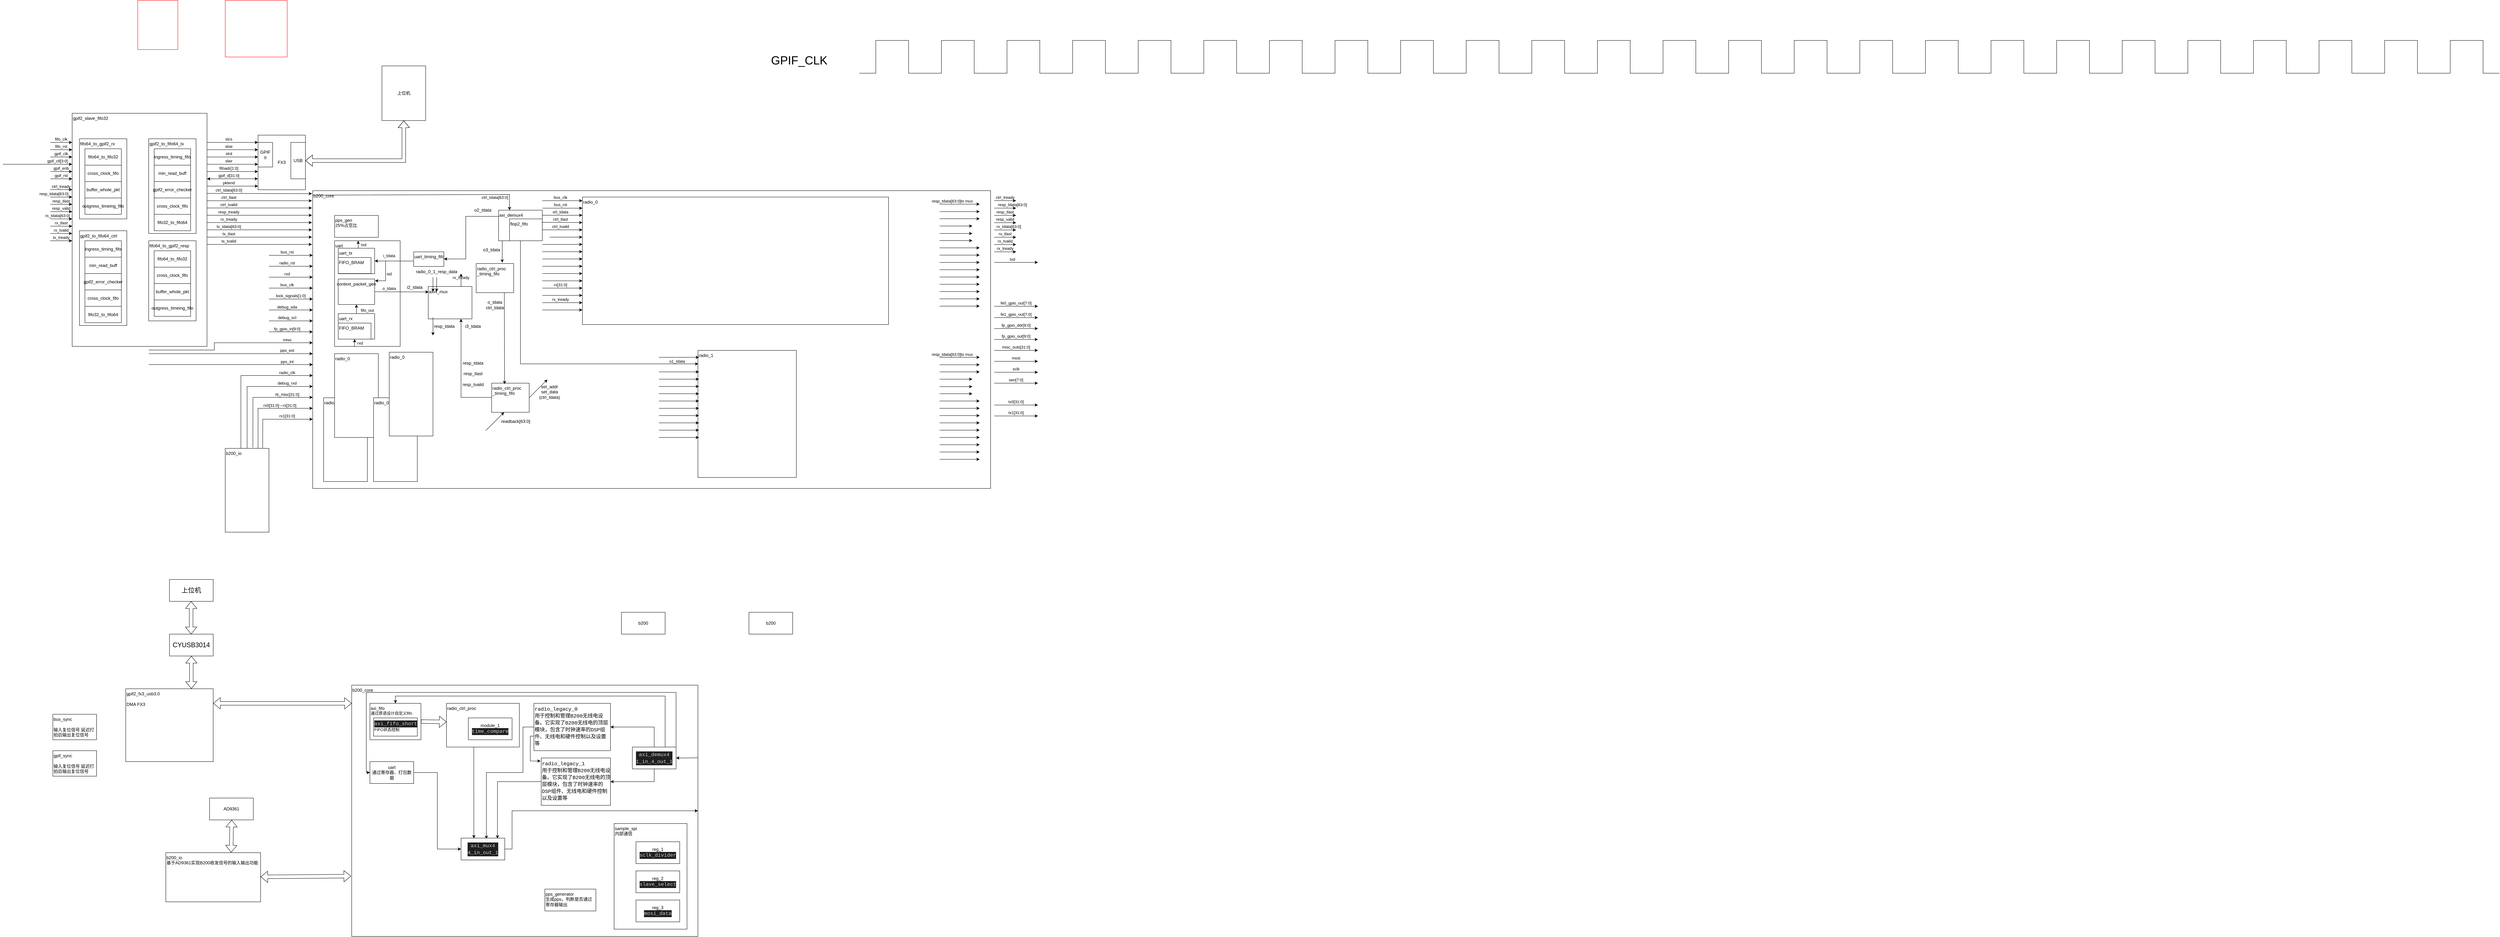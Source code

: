 <mxfile version="21.6.2" type="github">
  <diagram name="第 1 页" id="sMasFaDb9k89zol1cY1E">
    <mxGraphModel dx="2338" dy="2054" grid="1" gridSize="10" guides="1" tooltips="1" connect="1" arrows="1" fold="1" page="1" pageScale="1" pageWidth="827" pageHeight="1169" math="0" shadow="0">
      <root>
        <mxCell id="0" />
        <mxCell id="1" parent="0" />
        <mxCell id="Bb5OvFUCuGvzxUChj8ti-1" value="b200" style="rounded=0;whiteSpace=wrap;html=1;" parent="1" vertex="1">
          <mxGeometry x="1597" y="520" width="120" height="60" as="geometry" />
        </mxCell>
        <mxCell id="Bb5OvFUCuGvzxUChj8ti-67" style="edgeStyle=orthogonalEdgeStyle;rounded=0;orthogonalLoop=1;jettySize=auto;html=1;exitX=1;exitY=0.25;exitDx=0;exitDy=0;entryX=1;entryY=0.5;entryDx=0;entryDy=0;" parent="1" source="Bb5OvFUCuGvzxUChj8ti-3" target="Bb5OvFUCuGvzxUChj8ti-28" edge="1">
          <mxGeometry relative="1" as="geometry">
            <Array as="points">
              <mxPoint x="1787" y="892" />
              <mxPoint x="1787" y="920" />
            </Array>
          </mxGeometry>
        </mxCell>
        <mxCell id="Bb5OvFUCuGvzxUChj8ti-3" value="b200_core" style="rounded=0;whiteSpace=wrap;html=1;align=left;verticalAlign=top;" parent="1" vertex="1">
          <mxGeometry x="857" y="720" width="950" height="690" as="geometry" />
        </mxCell>
        <mxCell id="Bb5OvFUCuGvzxUChj8ti-5" value="AD9361" style="rounded=0;whiteSpace=wrap;html=1;" parent="1" vertex="1">
          <mxGeometry x="467" y="1030" width="120" height="60" as="geometry" />
        </mxCell>
        <mxCell id="Bb5OvFUCuGvzxUChj8ti-6" value="gpif2_fx3_usb3.0&lt;br&gt;&lt;br&gt;DMA FX3" style="rounded=0;whiteSpace=wrap;html=1;align=left;verticalAlign=top;" parent="1" vertex="1">
          <mxGeometry x="237" y="730" width="240" height="200" as="geometry" />
        </mxCell>
        <mxCell id="Bb5OvFUCuGvzxUChj8ti-7" value="gpif_sync&lt;br&gt;&lt;br&gt;输入复位信号 延迟打拍后输出复位信号" style="rounded=0;whiteSpace=wrap;html=1;align=left;verticalAlign=top;" parent="1" vertex="1">
          <mxGeometry x="37" y="900" width="120" height="70" as="geometry" />
        </mxCell>
        <mxCell id="Bb5OvFUCuGvzxUChj8ti-14" value="" style="group" parent="1" vertex="1" connectable="0">
          <mxGeometry x="1117" y="770" width="200" height="120" as="geometry" />
        </mxCell>
        <mxCell id="Bb5OvFUCuGvzxUChj8ti-2" value="radio_ctrl_proc&lt;br&gt;" style="rounded=0;whiteSpace=wrap;html=1;verticalAlign=top;align=left;" parent="Bb5OvFUCuGvzxUChj8ti-14" vertex="1">
          <mxGeometry width="200" height="120" as="geometry" />
        </mxCell>
        <mxCell id="Bb5OvFUCuGvzxUChj8ti-12" value="module_1&lt;br&gt;&lt;div style=&quot;color: rgb(204, 204, 204); background-color: rgb(31, 31, 31); font-family: Consolas, &amp;quot;Courier New&amp;quot;, monospace; font-size: 14px; line-height: 19px;&quot;&gt;&lt;div style=&quot;line-height: 19px;&quot;&gt;time_compare&lt;/div&gt;&lt;/div&gt;" style="rounded=0;whiteSpace=wrap;html=1;" parent="Bb5OvFUCuGvzxUChj8ti-14" vertex="1">
          <mxGeometry x="60" y="40" width="120" height="60" as="geometry" />
        </mxCell>
        <mxCell id="Bb5OvFUCuGvzxUChj8ti-37" value="" style="shape=flexArrow;endArrow=classic;html=1;rounded=0;" parent="Bb5OvFUCuGvzxUChj8ti-14" edge="1">
          <mxGeometry width="50" height="50" relative="1" as="geometry">
            <mxPoint x="-70" y="50" as="sourcePoint" />
            <mxPoint y="51" as="targetPoint" />
          </mxGeometry>
        </mxCell>
        <mxCell id="Bb5OvFUCuGvzxUChj8ti-15" value="" style="group" parent="1" vertex="1" connectable="0">
          <mxGeometry x="1547" y="1030" width="200" height="290" as="geometry" />
        </mxCell>
        <mxCell id="Bb5OvFUCuGvzxUChj8ti-17" value="" style="group" parent="Bb5OvFUCuGvzxUChj8ti-15" vertex="1" connectable="0">
          <mxGeometry x="30" y="70" width="200" height="290" as="geometry" />
        </mxCell>
        <mxCell id="Bb5OvFUCuGvzxUChj8ti-4" value="sample_spi&lt;br&gt;内部通信" style="rounded=0;whiteSpace=wrap;html=1;align=left;verticalAlign=top;" parent="Bb5OvFUCuGvzxUChj8ti-17" vertex="1">
          <mxGeometry width="200" height="290" as="geometry" />
        </mxCell>
        <mxCell id="Bb5OvFUCuGvzxUChj8ti-8" value="reg_1&lt;br&gt;&lt;div style=&quot;color: rgb(204, 204, 204); background-color: rgb(31, 31, 31); font-family: Consolas, &amp;quot;Courier New&amp;quot;, monospace; font-size: 14px; line-height: 19px;&quot;&gt;sclk_divider&lt;/div&gt;" style="rounded=0;whiteSpace=wrap;html=1;" parent="Bb5OvFUCuGvzxUChj8ti-17" vertex="1">
          <mxGeometry x="60" y="50" width="120" height="60" as="geometry" />
        </mxCell>
        <mxCell id="Bb5OvFUCuGvzxUChj8ti-9" value="reg_2&lt;br&gt;&lt;div style=&quot;color: rgb(204, 204, 204); background-color: rgb(31, 31, 31); font-family: Consolas, &amp;quot;Courier New&amp;quot;, monospace; font-size: 14px; line-height: 19px;&quot;&gt;slave_select&lt;/div&gt;" style="rounded=0;whiteSpace=wrap;html=1;" parent="Bb5OvFUCuGvzxUChj8ti-17" vertex="1">
          <mxGeometry x="60" y="130" width="120" height="60" as="geometry" />
        </mxCell>
        <mxCell id="Bb5OvFUCuGvzxUChj8ti-10" value="reg_3&lt;br&gt;&lt;div style=&quot;color: rgb(204, 204, 204); background-color: rgb(31, 31, 31); font-family: Consolas, &amp;quot;Courier New&amp;quot;, monospace; font-size: 14px; line-height: 19px;&quot;&gt;mosi_data&lt;/div&gt;" style="rounded=0;whiteSpace=wrap;html=1;" parent="Bb5OvFUCuGvzxUChj8ti-17" vertex="1">
          <mxGeometry x="60" y="210" width="120" height="60" as="geometry" />
        </mxCell>
        <mxCell id="Bb5OvFUCuGvzxUChj8ti-18" value="bus_sync&lt;br&gt;&lt;br&gt;输入复位信号 延迟打拍后输出复位信号" style="rounded=0;whiteSpace=wrap;html=1;align=left;verticalAlign=top;" parent="1" vertex="1">
          <mxGeometry x="37" y="800" width="120" height="70" as="geometry" />
        </mxCell>
        <mxCell id="Bb5OvFUCuGvzxUChj8ti-19" value="" style="shape=flexArrow;endArrow=classic;startArrow=classic;html=1;rounded=0;" parent="1" edge="1">
          <mxGeometry width="100" height="100" relative="1" as="geometry">
            <mxPoint x="417" y="730" as="sourcePoint" />
            <mxPoint x="417" y="640" as="targetPoint" />
          </mxGeometry>
        </mxCell>
        <mxCell id="Bb5OvFUCuGvzxUChj8ti-20" value="&lt;font style=&quot;font-size: 18px;&quot;&gt;上位机&lt;/font&gt;" style="rounded=0;whiteSpace=wrap;html=1;" parent="1" vertex="1">
          <mxGeometry x="357" y="430" width="120" height="60" as="geometry" />
        </mxCell>
        <mxCell id="Bb5OvFUCuGvzxUChj8ti-21" value="" style="shape=flexArrow;endArrow=classic;startArrow=classic;html=1;rounded=0;" parent="1" edge="1">
          <mxGeometry width="100" height="100" relative="1" as="geometry">
            <mxPoint x="477" y="770" as="sourcePoint" />
            <mxPoint x="857" y="770" as="targetPoint" />
          </mxGeometry>
        </mxCell>
        <mxCell id="Bb5OvFUCuGvzxUChj8ti-24" value="&lt;div style=&quot;&quot;&gt;&lt;span style=&quot;background-color: initial;&quot;&gt;b200_io&lt;/span&gt;&lt;/div&gt;基于AD9361实现B200收发信号的输入输出功能" style="rounded=0;whiteSpace=wrap;html=1;align=left;verticalAlign=top;" parent="1" vertex="1">
          <mxGeometry x="347" y="1180" width="260" height="135" as="geometry" />
        </mxCell>
        <mxCell id="Bb5OvFUCuGvzxUChj8ti-55" style="edgeStyle=orthogonalEdgeStyle;rounded=0;orthogonalLoop=1;jettySize=auto;html=1;exitX=0;exitY=0.5;exitDx=0;exitDy=0;entryX=-0.009;entryY=0.064;entryDx=0;entryDy=0;entryPerimeter=0;" parent="1" source="Bb5OvFUCuGvzxUChj8ti-27" target="Bb5OvFUCuGvzxUChj8ti-38" edge="1">
          <mxGeometry relative="1" as="geometry">
            <Array as="points">
              <mxPoint x="1357" y="860" />
              <mxPoint x="1347" y="860" />
              <mxPoint x="1347" y="928" />
            </Array>
          </mxGeometry>
        </mxCell>
        <mxCell id="Bb5OvFUCuGvzxUChj8ti-75" style="edgeStyle=orthogonalEdgeStyle;rounded=0;orthogonalLoop=1;jettySize=auto;html=1;entryX=0.58;entryY=0.035;entryDx=0;entryDy=0;entryPerimeter=0;" parent="1" source="Bb5OvFUCuGvzxUChj8ti-27" target="Bb5OvFUCuGvzxUChj8ti-47" edge="1">
          <mxGeometry relative="1" as="geometry">
            <Array as="points">
              <mxPoint x="1327" y="835" />
              <mxPoint x="1327" y="960" />
              <mxPoint x="1227" y="960" />
            </Array>
          </mxGeometry>
        </mxCell>
        <mxCell id="Bb5OvFUCuGvzxUChj8ti-27" value="&lt;div style=&quot;font-family: Consolas, &amp;quot;Courier New&amp;quot;, monospace; font-size: 14px; line-height: 19px;&quot;&gt;radio_legacy_0&lt;/div&gt;&lt;div style=&quot;font-family: Consolas, &amp;quot;Courier New&amp;quot;, monospace; font-size: 14px; line-height: 19px;&quot;&gt;&lt;span style=&quot;background-color: initial;&quot;&gt;用于控制和管理B200无线电设备。它实现了B200无线电的顶层模块，包含了时钟速率的DSP组件、无线电和硬件控制以及设置等&lt;/span&gt;&lt;br&gt;&lt;/div&gt;" style="rounded=0;whiteSpace=wrap;html=1;align=left;verticalAlign=top;" parent="1" vertex="1">
          <mxGeometry x="1357" y="770" width="210" height="130" as="geometry" />
        </mxCell>
        <mxCell id="Bb5OvFUCuGvzxUChj8ti-41" style="edgeStyle=orthogonalEdgeStyle;rounded=0;orthogonalLoop=1;jettySize=auto;html=1;exitX=0.5;exitY=0;exitDx=0;exitDy=0;entryX=1;entryY=0.5;entryDx=0;entryDy=0;" parent="1" source="Bb5OvFUCuGvzxUChj8ti-28" target="Bb5OvFUCuGvzxUChj8ti-27" edge="1">
          <mxGeometry relative="1" as="geometry" />
        </mxCell>
        <mxCell id="Bb5OvFUCuGvzxUChj8ti-42" style="edgeStyle=orthogonalEdgeStyle;rounded=0;orthogonalLoop=1;jettySize=auto;html=1;exitX=0.5;exitY=1;exitDx=0;exitDy=0;" parent="1" source="Bb5OvFUCuGvzxUChj8ti-28" target="Bb5OvFUCuGvzxUChj8ti-38" edge="1">
          <mxGeometry relative="1" as="geometry" />
        </mxCell>
        <mxCell id="Bb5OvFUCuGvzxUChj8ti-62" style="edgeStyle=orthogonalEdgeStyle;rounded=0;orthogonalLoop=1;jettySize=auto;html=1;exitX=1;exitY=0;exitDx=0;exitDy=0;" parent="1" source="Bb5OvFUCuGvzxUChj8ti-28" target="Bb5OvFUCuGvzxUChj8ti-60" edge="1">
          <mxGeometry relative="1" as="geometry">
            <Array as="points">
              <mxPoint x="1747" y="740" />
              <mxPoint x="897" y="740" />
              <mxPoint x="897" y="960" />
            </Array>
          </mxGeometry>
        </mxCell>
        <mxCell id="Bb5OvFUCuGvzxUChj8ti-28" value="&lt;div style=&quot;color: rgb(204, 204, 204); background-color: rgb(31, 31, 31); font-family: Consolas, &amp;quot;Courier New&amp;quot;, monospace; font-size: 14px; line-height: 19px;&quot;&gt;axi_demux4&lt;/div&gt;&lt;div style=&quot;color: rgb(204, 204, 204); background-color: rgb(31, 31, 31); font-family: Consolas, &amp;quot;Courier New&amp;quot;, monospace; font-size: 14px; line-height: 19px;&quot;&gt;1_in_4_out_1&lt;/div&gt;" style="rounded=0;whiteSpace=wrap;html=1;" parent="1" vertex="1">
          <mxGeometry x="1627" y="890" width="120" height="60" as="geometry" />
        </mxCell>
        <mxCell id="Bb5OvFUCuGvzxUChj8ti-31" value="&lt;div style=&quot;&quot;&gt;&lt;span style=&quot;background-color: initial;&quot;&gt;pps_generator&lt;/span&gt;&lt;/div&gt;&lt;div style=&quot;&quot;&gt;生成pps，判断是否通过寄存器输出&lt;/div&gt;" style="rounded=0;whiteSpace=wrap;html=1;verticalAlign=top;align=left;" parent="1" vertex="1">
          <mxGeometry x="1387" y="1280" width="140" height="60" as="geometry" />
        </mxCell>
        <mxCell id="Bb5OvFUCuGvzxUChj8ti-36" value="" style="group" parent="1" vertex="1" connectable="0">
          <mxGeometry x="907" y="770" width="140" height="100" as="geometry" />
        </mxCell>
        <mxCell id="Bb5OvFUCuGvzxUChj8ti-34" value="&lt;div style=&quot;&quot;&gt;axi_fifo&lt;/div&gt;&lt;div style=&quot;font-size: 11px;&quot;&gt;通过原语设计自定义fifo&lt;/div&gt;" style="rounded=0;whiteSpace=wrap;html=1;verticalAlign=top;align=left;" parent="Bb5OvFUCuGvzxUChj8ti-36" vertex="1">
          <mxGeometry width="140" height="100" as="geometry" />
        </mxCell>
        <mxCell id="Bb5OvFUCuGvzxUChj8ti-35" value="&lt;div style=&quot;&quot;&gt;&lt;div style=&quot;color: rgb(204, 204, 204); background-color: rgb(31, 31, 31); font-family: Consolas, &amp;quot;Courier New&amp;quot;, monospace; font-size: 14px; line-height: 19px;&quot;&gt;axi_fifo_short&lt;/div&gt;&lt;/div&gt;&lt;div style=&quot;font-size: 11px;&quot;&gt;FIFO状态控制&lt;/div&gt;" style="rounded=0;whiteSpace=wrap;html=1;verticalAlign=top;align=left;" parent="Bb5OvFUCuGvzxUChj8ti-36" vertex="1">
          <mxGeometry x="10" y="40" width="120" height="50" as="geometry" />
        </mxCell>
        <mxCell id="Bb5OvFUCuGvzxUChj8ti-54" style="edgeStyle=orthogonalEdgeStyle;rounded=0;orthogonalLoop=1;jettySize=auto;html=1;exitX=0;exitY=0.5;exitDx=0;exitDy=0;entryX=0.833;entryY=0.017;entryDx=0;entryDy=0;entryPerimeter=0;" parent="1" source="Bb5OvFUCuGvzxUChj8ti-38" target="Bb5OvFUCuGvzxUChj8ti-47" edge="1">
          <mxGeometry relative="1" as="geometry">
            <Array as="points">
              <mxPoint x="1257" y="985" />
            </Array>
          </mxGeometry>
        </mxCell>
        <mxCell id="Bb5OvFUCuGvzxUChj8ti-38" value="&lt;div style=&quot;font-family: Consolas, &amp;quot;Courier New&amp;quot;, monospace; font-size: 14px; line-height: 19px;&quot;&gt;radio_legacy_1&lt;/div&gt;&lt;div style=&quot;font-family: Consolas, &amp;quot;Courier New&amp;quot;, monospace; font-size: 14px; line-height: 19px;&quot;&gt;&lt;span style=&quot;background-color: initial;&quot;&gt;用于控制和管理B200无线电设备。它实现了B200无线电的顶层模块，包含了时钟速率的DSP组件、无线电和硬件控制以及设置等&lt;/span&gt;&lt;br&gt;&lt;/div&gt;" style="rounded=0;whiteSpace=wrap;html=1;align=left;verticalAlign=top;" parent="1" vertex="1">
          <mxGeometry x="1377" y="920" width="190" height="130" as="geometry" />
        </mxCell>
        <mxCell id="Bb5OvFUCuGvzxUChj8ti-45" style="edgeStyle=orthogonalEdgeStyle;rounded=0;orthogonalLoop=1;jettySize=auto;html=1;exitX=0.75;exitY=0;exitDx=0;exitDy=0;entryX=0.5;entryY=0;entryDx=0;entryDy=0;" parent="1" source="Bb5OvFUCuGvzxUChj8ti-28" target="Bb5OvFUCuGvzxUChj8ti-34" edge="1">
          <mxGeometry relative="1" as="geometry">
            <mxPoint x="1772" y="1114.83" as="sourcePoint" />
            <mxPoint x="1387" y="900.04" as="targetPoint" />
            <Array as="points" />
          </mxGeometry>
        </mxCell>
        <mxCell id="Bb5OvFUCuGvzxUChj8ti-64" style="edgeStyle=orthogonalEdgeStyle;rounded=0;orthogonalLoop=1;jettySize=auto;html=1;exitX=1;exitY=0.5;exitDx=0;exitDy=0;entryX=1;entryY=0.5;entryDx=0;entryDy=0;" parent="1" source="Bb5OvFUCuGvzxUChj8ti-47" target="Bb5OvFUCuGvzxUChj8ti-3" edge="1">
          <mxGeometry relative="1" as="geometry">
            <Array as="points">
              <mxPoint x="1297" y="1170" />
              <mxPoint x="1297" y="1065" />
            </Array>
          </mxGeometry>
        </mxCell>
        <mxCell id="Bb5OvFUCuGvzxUChj8ti-47" value="&lt;div style=&quot;color: rgb(204, 204, 204); background-color: rgb(31, 31, 31); font-family: Consolas, &amp;quot;Courier New&amp;quot;, monospace; font-size: 14px; line-height: 19px;&quot;&gt;axi_mux4&lt;/div&gt;&lt;div style=&quot;color: rgb(204, 204, 204); background-color: rgb(31, 31, 31); font-family: Consolas, &amp;quot;Courier New&amp;quot;, monospace; font-size: 14px; line-height: 19px;&quot;&gt;4_in_out_1&lt;/div&gt;" style="rounded=0;whiteSpace=wrap;html=1;" parent="1" vertex="1">
          <mxGeometry x="1157" y="1140" width="120" height="60" as="geometry" />
        </mxCell>
        <mxCell id="Bb5OvFUCuGvzxUChj8ti-56" style="edgeStyle=orthogonalEdgeStyle;rounded=0;orthogonalLoop=1;jettySize=auto;html=1;entryX=0.293;entryY=0.01;entryDx=0;entryDy=0;entryPerimeter=0;" parent="1" target="Bb5OvFUCuGvzxUChj8ti-47" edge="1">
          <mxGeometry relative="1" as="geometry">
            <mxPoint x="1192" y="890" as="sourcePoint" />
            <Array as="points">
              <mxPoint x="1192" y="890" />
            </Array>
          </mxGeometry>
        </mxCell>
        <mxCell id="Bb5OvFUCuGvzxUChj8ti-59" value="b200" style="rounded=0;whiteSpace=wrap;html=1;" parent="1" vertex="1">
          <mxGeometry x="1947" y="520" width="120" height="60" as="geometry" />
        </mxCell>
        <mxCell id="Bb5OvFUCuGvzxUChj8ti-63" style="edgeStyle=orthogonalEdgeStyle;rounded=0;orthogonalLoop=1;jettySize=auto;html=1;exitX=1;exitY=0.5;exitDx=0;exitDy=0;entryX=0;entryY=0.5;entryDx=0;entryDy=0;" parent="1" source="Bb5OvFUCuGvzxUChj8ti-60" target="Bb5OvFUCuGvzxUChj8ti-47" edge="1">
          <mxGeometry relative="1" as="geometry" />
        </mxCell>
        <mxCell id="Bb5OvFUCuGvzxUChj8ti-60" value="uart&lt;br&gt;通过寄存器、打包数据" style="rounded=0;whiteSpace=wrap;html=1;" parent="1" vertex="1">
          <mxGeometry x="907" y="930" width="120" height="60" as="geometry" />
        </mxCell>
        <mxCell id="Bb5OvFUCuGvzxUChj8ti-69" value="" style="curved=1;endArrow=classic;html=1;rounded=0;entryX=1;entryY=0.5;entryDx=0;entryDy=0;exitX=1;exitY=0.289;exitDx=0;exitDy=0;exitPerimeter=0;" parent="1" source="Bb5OvFUCuGvzxUChj8ti-3" target="Bb5OvFUCuGvzxUChj8ti-28" edge="1">
          <mxGeometry width="50" height="50" relative="1" as="geometry">
            <mxPoint x="1727" y="990" as="sourcePoint" />
            <mxPoint x="1777" y="940" as="targetPoint" />
            <Array as="points">
              <mxPoint x="1777" y="920" />
            </Array>
          </mxGeometry>
        </mxCell>
        <mxCell id="Bb5OvFUCuGvzxUChj8ti-70" value="&lt;font style=&quot;font-size: 18px;&quot;&gt;CYUSB3014&lt;/font&gt;" style="rounded=0;whiteSpace=wrap;html=1;" parent="1" vertex="1">
          <mxGeometry x="357" y="580" width="120" height="60" as="geometry" />
        </mxCell>
        <mxCell id="Bb5OvFUCuGvzxUChj8ti-71" value="" style="shape=flexArrow;endArrow=classic;startArrow=classic;html=1;rounded=0;" parent="1" edge="1">
          <mxGeometry width="100" height="100" relative="1" as="geometry">
            <mxPoint x="416.47" y="580" as="sourcePoint" />
            <mxPoint x="416.47" y="490" as="targetPoint" />
          </mxGeometry>
        </mxCell>
        <mxCell id="Bb5OvFUCuGvzxUChj8ti-73" value="" style="shape=flexArrow;endArrow=classic;startArrow=classic;html=1;rounded=0;entryX=-0.002;entryY=0.76;entryDx=0;entryDy=0;entryPerimeter=0;" parent="1" source="Bb5OvFUCuGvzxUChj8ti-24" target="Bb5OvFUCuGvzxUChj8ti-3" edge="1">
          <mxGeometry width="100" height="100" relative="1" as="geometry">
            <mxPoint x="647" y="1250" as="sourcePoint" />
            <mxPoint x="747" y="1150" as="targetPoint" />
          </mxGeometry>
        </mxCell>
        <mxCell id="Bb5OvFUCuGvzxUChj8ti-74" value="" style="shape=flexArrow;endArrow=classic;startArrow=classic;html=1;rounded=0;entryX=0.553;entryY=1.056;entryDx=0;entryDy=0;entryPerimeter=0;exitX=0.711;exitY=0.02;exitDx=0;exitDy=0;exitPerimeter=0;" parent="1" edge="1">
          <mxGeometry width="100" height="100" relative="1" as="geometry">
            <mxPoint x="526.25" y="1179.34" as="sourcePoint" />
            <mxPoint x="527.75" y="1090" as="targetPoint" />
          </mxGeometry>
        </mxCell>
        <mxCell id="Bb5OvFUCuGvzxUChj8ti-76" value="FX3" style="rounded=0;whiteSpace=wrap;html=1;" parent="1" vertex="1">
          <mxGeometry x="600" y="-790" width="130" height="150" as="geometry" />
        </mxCell>
        <mxCell id="Bb5OvFUCuGvzxUChj8ti-79" value="gpif2_slave_fifo32" style="rounded=0;whiteSpace=wrap;html=1;align=left;verticalAlign=top;" parent="1" vertex="1">
          <mxGeometry x="90" y="-850" width="370" height="640" as="geometry" />
        </mxCell>
        <mxCell id="Bb5OvFUCuGvzxUChj8ti-81" value="上位机" style="rounded=0;whiteSpace=wrap;html=1;" parent="1" vertex="1">
          <mxGeometry x="940" y="-980" width="120" height="150" as="geometry" />
        </mxCell>
        <mxCell id="Bb5OvFUCuGvzxUChj8ti-82" value="" style="shape=flexArrow;endArrow=classic;startArrow=classic;html=1;rounded=0;exitX=1;exitY=0.5;exitDx=0;exitDy=0;" parent="1" source="Bb5OvFUCuGvzxUChj8ti-84" edge="1">
          <mxGeometry width="100" height="100" relative="1" as="geometry">
            <mxPoint x="720" y="-660" as="sourcePoint" />
            <mxPoint x="1000" y="-830" as="targetPoint" />
            <Array as="points">
              <mxPoint x="1000" y="-720" />
            </Array>
          </mxGeometry>
        </mxCell>
        <mxCell id="Bb5OvFUCuGvzxUChj8ti-83" value="GPIF&lt;br&gt;II" style="rounded=0;whiteSpace=wrap;html=1;" parent="1" vertex="1">
          <mxGeometry x="600" y="-770" width="40" height="67.5" as="geometry" />
        </mxCell>
        <mxCell id="Bb5OvFUCuGvzxUChj8ti-84" value="USB" style="rounded=0;whiteSpace=wrap;html=1;" parent="1" vertex="1">
          <mxGeometry x="690" y="-770" width="40" height="100" as="geometry" />
        </mxCell>
        <mxCell id="Bb5OvFUCuGvzxUChj8ti-85" value="" style="endArrow=classic;html=1;rounded=0;" parent="1" edge="1">
          <mxGeometry width="50" height="50" relative="1" as="geometry">
            <mxPoint x="30" y="-640.49" as="sourcePoint" />
            <mxPoint x="90" y="-640.49" as="targetPoint" />
          </mxGeometry>
        </mxCell>
        <mxCell id="Bb5OvFUCuGvzxUChj8ti-86" value="" style="endArrow=classic;html=1;rounded=0;" parent="1" edge="1">
          <mxGeometry width="50" height="50" relative="1" as="geometry">
            <mxPoint x="30" y="-770" as="sourcePoint" />
            <mxPoint x="90" y="-770" as="targetPoint" />
          </mxGeometry>
        </mxCell>
        <mxCell id="Bb5OvFUCuGvzxUChj8ti-87" value="" style="endArrow=classic;html=1;rounded=0;" parent="1" edge="1">
          <mxGeometry width="50" height="50" relative="1" as="geometry">
            <mxPoint x="30" y="-750" as="sourcePoint" />
            <mxPoint x="90" y="-750" as="targetPoint" />
          </mxGeometry>
        </mxCell>
        <mxCell id="Bb5OvFUCuGvzxUChj8ti-88" value="" style="endArrow=classic;html=1;rounded=0;" parent="1" edge="1">
          <mxGeometry width="50" height="50" relative="1" as="geometry">
            <mxPoint x="30" y="-730" as="sourcePoint" />
            <mxPoint x="90" y="-730" as="targetPoint" />
          </mxGeometry>
        </mxCell>
        <mxCell id="Bb5OvFUCuGvzxUChj8ti-89" value="" style="endArrow=classic;html=1;rounded=0;" parent="1" edge="1">
          <mxGeometry width="50" height="50" relative="1" as="geometry">
            <mxPoint x="-100" y="-710" as="sourcePoint" />
            <mxPoint x="90" y="-710" as="targetPoint" />
          </mxGeometry>
        </mxCell>
        <mxCell id="Bb5OvFUCuGvzxUChj8ti-90" value="" style="endArrow=classic;html=1;rounded=0;" parent="1" edge="1">
          <mxGeometry width="50" height="50" relative="1" as="geometry">
            <mxPoint x="30" y="-690" as="sourcePoint" />
            <mxPoint x="90" y="-690" as="targetPoint" />
          </mxGeometry>
        </mxCell>
        <mxCell id="Bb5OvFUCuGvzxUChj8ti-91" value="" style="endArrow=classic;html=1;rounded=0;" parent="1" edge="1">
          <mxGeometry width="50" height="50" relative="1" as="geometry">
            <mxPoint x="30" y="-670" as="sourcePoint" />
            <mxPoint x="90" y="-670" as="targetPoint" />
          </mxGeometry>
        </mxCell>
        <mxCell id="Bb5OvFUCuGvzxUChj8ti-92" value="" style="endArrow=classic;html=1;rounded=0;" parent="1" edge="1">
          <mxGeometry width="50" height="50" relative="1" as="geometry">
            <mxPoint x="30" y="-560" as="sourcePoint" />
            <mxPoint x="90" y="-560" as="targetPoint" />
          </mxGeometry>
        </mxCell>
        <mxCell id="Bb5OvFUCuGvzxUChj8ti-93" value="" style="endArrow=classic;html=1;rounded=0;" parent="1" edge="1">
          <mxGeometry width="50" height="50" relative="1" as="geometry">
            <mxPoint x="30" y="-620" as="sourcePoint" />
            <mxPoint x="90" y="-620" as="targetPoint" />
          </mxGeometry>
        </mxCell>
        <mxCell id="Bb5OvFUCuGvzxUChj8ti-94" value="" style="endArrow=classic;html=1;rounded=0;" parent="1" edge="1">
          <mxGeometry width="50" height="50" relative="1" as="geometry">
            <mxPoint x="30" y="-540" as="sourcePoint" />
            <mxPoint x="90" y="-540" as="targetPoint" />
          </mxGeometry>
        </mxCell>
        <mxCell id="Bb5OvFUCuGvzxUChj8ti-95" value="" style="endArrow=classic;html=1;rounded=0;" parent="1" edge="1">
          <mxGeometry width="50" height="50" relative="1" as="geometry">
            <mxPoint x="30" y="-600" as="sourcePoint" />
            <mxPoint x="90" y="-600" as="targetPoint" />
          </mxGeometry>
        </mxCell>
        <mxCell id="Bb5OvFUCuGvzxUChj8ti-96" value="" style="endArrow=classic;html=1;rounded=0;" parent="1" edge="1">
          <mxGeometry width="50" height="50" relative="1" as="geometry">
            <mxPoint x="30" y="-580" as="sourcePoint" />
            <mxPoint x="90" y="-580" as="targetPoint" />
          </mxGeometry>
        </mxCell>
        <mxCell id="Bb5OvFUCuGvzxUChj8ti-97" value="&lt;font style=&quot;font-size: 11px;&quot;&gt;ctrl_tready&lt;/font&gt;" style="text;html=1;strokeColor=none;fillColor=none;align=center;verticalAlign=bottom;whiteSpace=wrap;rounded=0;spacing=2;" parent="1" vertex="1">
          <mxGeometry x="30" y="-660.49" width="60" height="20" as="geometry" />
        </mxCell>
        <mxCell id="Bb5OvFUCuGvzxUChj8ti-98" value="&lt;font style=&quot;font-size: 11px;&quot;&gt;fifo_clk&lt;/font&gt;" style="text;html=1;strokeColor=none;fillColor=none;align=center;verticalAlign=bottom;whiteSpace=wrap;rounded=0;spacing=2;" parent="1" vertex="1">
          <mxGeometry x="30" y="-790" width="60" height="20" as="geometry" />
        </mxCell>
        <mxCell id="Bb5OvFUCuGvzxUChj8ti-99" value="&lt;font style=&quot;font-size: 11px;&quot;&gt;fifo_rst&lt;/font&gt;" style="text;html=1;strokeColor=none;fillColor=none;align=center;verticalAlign=bottom;whiteSpace=wrap;rounded=0;spacing=2;" parent="1" vertex="1">
          <mxGeometry x="30" y="-770" width="60" height="20" as="geometry" />
        </mxCell>
        <mxCell id="Bb5OvFUCuGvzxUChj8ti-100" value="&lt;font style=&quot;font-size: 11px;&quot;&gt;gpif_clk&lt;/font&gt;" style="text;html=1;strokeColor=none;fillColor=none;align=center;verticalAlign=bottom;whiteSpace=wrap;rounded=0;spacing=2;" parent="1" vertex="1">
          <mxGeometry x="30" y="-750" width="60" height="20" as="geometry" />
        </mxCell>
        <mxCell id="Bb5OvFUCuGvzxUChj8ti-101" value="&lt;font style=&quot;font-size: 11px;&quot;&gt;gpif_ctl[3:0]&lt;/font&gt;" style="text;html=1;strokeColor=none;fillColor=none;align=center;verticalAlign=bottom;whiteSpace=wrap;rounded=0;spacing=2;" parent="1" vertex="1">
          <mxGeometry x="20" y="-730" width="60" height="20" as="geometry" />
        </mxCell>
        <mxCell id="Bb5OvFUCuGvzxUChj8ti-102" value="&lt;font style=&quot;font-size: 11px;&quot;&gt;gpif_enb&lt;/font&gt;" style="text;html=1;strokeColor=none;fillColor=none;align=center;verticalAlign=bottom;whiteSpace=wrap;rounded=0;spacing=2;" parent="1" vertex="1">
          <mxGeometry x="30" y="-710" width="60" height="20" as="geometry" />
        </mxCell>
        <mxCell id="Bb5OvFUCuGvzxUChj8ti-103" value="&lt;font style=&quot;font-size: 11px;&quot;&gt;gpif_rst&lt;/font&gt;" style="text;html=1;strokeColor=none;fillColor=none;align=center;verticalAlign=bottom;whiteSpace=wrap;rounded=0;spacing=2;" parent="1" vertex="1">
          <mxGeometry x="30" y="-690" width="60" height="20" as="geometry" />
        </mxCell>
        <mxCell id="Bb5OvFUCuGvzxUChj8ti-104" value="&lt;span style=&quot;font-size: 11px;&quot;&gt;resp_tdata[63:0]&lt;/span&gt;" style="text;html=1;strokeColor=none;fillColor=none;align=center;verticalAlign=bottom;whiteSpace=wrap;rounded=0;spacing=2;" parent="1" vertex="1">
          <mxGeometry x="10" y="-640" width="60" height="20" as="geometry" />
        </mxCell>
        <mxCell id="Bb5OvFUCuGvzxUChj8ti-105" value="&lt;font style=&quot;font-size: 11px;&quot;&gt;resp_tlast&lt;/font&gt;" style="text;html=1;strokeColor=none;fillColor=none;align=center;verticalAlign=bottom;whiteSpace=wrap;rounded=0;spacing=2;" parent="1" vertex="1">
          <mxGeometry x="30" y="-620" width="60" height="20" as="geometry" />
        </mxCell>
        <mxCell id="Bb5OvFUCuGvzxUChj8ti-106" value="&lt;font style=&quot;font-size: 11px;&quot;&gt;resp_valid&lt;/font&gt;" style="text;html=1;strokeColor=none;fillColor=none;align=center;verticalAlign=bottom;whiteSpace=wrap;rounded=0;spacing=2;" parent="1" vertex="1">
          <mxGeometry x="30" y="-600" width="60" height="20" as="geometry" />
        </mxCell>
        <mxCell id="Bb5OvFUCuGvzxUChj8ti-107" value="&lt;font style=&quot;font-size: 11px;&quot;&gt;rx_tdata[63:0]&lt;/font&gt;" style="text;html=1;strokeColor=none;fillColor=none;align=center;verticalAlign=bottom;whiteSpace=wrap;rounded=0;spacing=2;" parent="1" vertex="1">
          <mxGeometry x="20" y="-580" width="60" height="20" as="geometry" />
        </mxCell>
        <mxCell id="Bb5OvFUCuGvzxUChj8ti-108" value="&lt;font style=&quot;font-size: 11px;&quot;&gt;rx_tlast&lt;/font&gt;" style="text;html=1;strokeColor=none;fillColor=none;align=center;verticalAlign=bottom;whiteSpace=wrap;rounded=0;spacing=2;" parent="1" vertex="1">
          <mxGeometry x="30" y="-560" width="60" height="20" as="geometry" />
        </mxCell>
        <mxCell id="Bb5OvFUCuGvzxUChj8ti-109" value="" style="endArrow=classic;html=1;rounded=0;" parent="1" edge="1">
          <mxGeometry width="50" height="50" relative="1" as="geometry">
            <mxPoint x="30" y="-520" as="sourcePoint" />
            <mxPoint x="90" y="-520" as="targetPoint" />
          </mxGeometry>
        </mxCell>
        <mxCell id="Bb5OvFUCuGvzxUChj8ti-110" value="" style="endArrow=classic;html=1;rounded=0;" parent="1" edge="1">
          <mxGeometry width="50" height="50" relative="1" as="geometry">
            <mxPoint x="30" y="-500" as="sourcePoint" />
            <mxPoint x="90" y="-500" as="targetPoint" />
          </mxGeometry>
        </mxCell>
        <mxCell id="Bb5OvFUCuGvzxUChj8ti-112" value="&lt;font style=&quot;font-size: 11px;&quot;&gt;rx_tvalid&lt;/font&gt;" style="text;html=1;strokeColor=none;fillColor=none;align=center;verticalAlign=bottom;whiteSpace=wrap;rounded=0;spacing=2;" parent="1" vertex="1">
          <mxGeometry x="30" y="-540" width="60" height="20" as="geometry" />
        </mxCell>
        <mxCell id="Bb5OvFUCuGvzxUChj8ti-113" value="&lt;font style=&quot;font-size: 11px;&quot;&gt;tx_tready&lt;/font&gt;" style="text;html=1;strokeColor=none;fillColor=none;align=center;verticalAlign=bottom;whiteSpace=wrap;rounded=0;spacing=2;" parent="1" vertex="1">
          <mxGeometry x="30" y="-520" width="60" height="20" as="geometry" />
        </mxCell>
        <mxCell id="Bb5OvFUCuGvzxUChj8ti-118" value="" style="endArrow=classic;html=1;rounded=0;" parent="1" edge="1">
          <mxGeometry width="50" height="50" relative="1" as="geometry">
            <mxPoint x="460" y="-710" as="sourcePoint" />
            <mxPoint x="600" y="-710" as="targetPoint" />
          </mxGeometry>
        </mxCell>
        <mxCell id="Bb5OvFUCuGvzxUChj8ti-126" value="&lt;font style=&quot;font-size: 11px;&quot;&gt;ctrl_tdata[63:0]&lt;/font&gt;" style="text;html=1;strokeColor=none;fillColor=none;align=center;verticalAlign=bottom;whiteSpace=wrap;rounded=0;spacing=2;" parent="1" vertex="1">
          <mxGeometry x="490" y="-650" width="60" height="20" as="geometry" />
        </mxCell>
        <mxCell id="Bb5OvFUCuGvzxUChj8ti-171" value="&lt;font style=&quot;font-size: 11px;&quot;&gt;ctrl_tlast&lt;/font&gt;" style="text;html=1;strokeColor=none;fillColor=none;align=center;verticalAlign=bottom;whiteSpace=wrap;rounded=0;spacing=2;" parent="1" vertex="1">
          <mxGeometry x="490" y="-630" width="60" height="20" as="geometry" />
        </mxCell>
        <mxCell id="Bb5OvFUCuGvzxUChj8ti-172" value="&lt;font style=&quot;font-size: 11px;&quot;&gt;ctrl_tvalid&lt;/font&gt;" style="text;html=1;strokeColor=none;fillColor=none;align=center;verticalAlign=bottom;whiteSpace=wrap;rounded=0;spacing=2;" parent="1" vertex="1">
          <mxGeometry x="490" y="-610" width="60" height="20" as="geometry" />
        </mxCell>
        <mxCell id="Bb5OvFUCuGvzxUChj8ti-173" value="&lt;font style=&quot;font-size: 11px;&quot;&gt;fifoadr[1:0]&lt;/font&gt;" style="text;html=1;strokeColor=none;fillColor=none;align=center;verticalAlign=bottom;whiteSpace=wrap;rounded=0;spacing=2;" parent="1" vertex="1">
          <mxGeometry x="490" y="-710" width="60" height="20" as="geometry" />
        </mxCell>
        <mxCell id="Bb5OvFUCuGvzxUChj8ti-174" value="&lt;font style=&quot;font-size: 11px;&quot;&gt;gpif_d[31:0]&lt;/font&gt;" style="text;html=1;strokeColor=none;fillColor=none;align=center;verticalAlign=bottom;whiteSpace=wrap;rounded=0;spacing=2;" parent="1" vertex="1">
          <mxGeometry x="490" y="-690" width="60" height="20" as="geometry" />
        </mxCell>
        <mxCell id="Bb5OvFUCuGvzxUChj8ti-175" value="&lt;font style=&quot;font-size: 11px;&quot;&gt;pktend&lt;/font&gt;" style="text;html=1;strokeColor=none;fillColor=none;align=center;verticalAlign=bottom;whiteSpace=wrap;rounded=0;spacing=2;" parent="1" vertex="1">
          <mxGeometry x="490" y="-670" width="60" height="20" as="geometry" />
        </mxCell>
        <mxCell id="Bb5OvFUCuGvzxUChj8ti-176" value="&lt;font style=&quot;font-size: 11px;&quot;&gt;resp_tready&lt;/font&gt;" style="text;html=1;strokeColor=none;fillColor=none;align=center;verticalAlign=bottom;whiteSpace=wrap;rounded=0;spacing=2;" parent="1" vertex="1">
          <mxGeometry x="490" y="-590" width="60" height="20" as="geometry" />
        </mxCell>
        <mxCell id="Bb5OvFUCuGvzxUChj8ti-177" value="&lt;font style=&quot;font-size: 11px;&quot;&gt;rx_tready&lt;/font&gt;" style="text;html=1;strokeColor=none;fillColor=none;align=center;verticalAlign=bottom;whiteSpace=wrap;rounded=0;spacing=2;" parent="1" vertex="1">
          <mxGeometry x="490" y="-570" width="60" height="20" as="geometry" />
        </mxCell>
        <mxCell id="Bb5OvFUCuGvzxUChj8ti-178" value="&lt;font style=&quot;font-size: 11px;&quot;&gt;slcs&lt;/font&gt;" style="text;html=1;strokeColor=none;fillColor=none;align=center;verticalAlign=bottom;whiteSpace=wrap;rounded=0;spacing=2;" parent="1" vertex="1">
          <mxGeometry x="490" y="-790" width="60" height="20" as="geometry" />
        </mxCell>
        <mxCell id="Bb5OvFUCuGvzxUChj8ti-179" value="&lt;font style=&quot;font-size: 11px;&quot;&gt;sloe&lt;/font&gt;" style="text;html=1;strokeColor=none;fillColor=none;align=center;verticalAlign=bottom;whiteSpace=wrap;rounded=0;spacing=2;" parent="1" vertex="1">
          <mxGeometry x="490" y="-770" width="60" height="20" as="geometry" />
        </mxCell>
        <mxCell id="Bb5OvFUCuGvzxUChj8ti-180" value="&lt;font style=&quot;font-size: 11px;&quot;&gt;slrd&lt;/font&gt;" style="text;html=1;strokeColor=none;fillColor=none;align=center;verticalAlign=bottom;whiteSpace=wrap;rounded=0;spacing=2;" parent="1" vertex="1">
          <mxGeometry x="490" y="-750" width="60" height="20" as="geometry" />
        </mxCell>
        <mxCell id="Bb5OvFUCuGvzxUChj8ti-181" value="&lt;font style=&quot;font-size: 11px;&quot;&gt;slwr&lt;/font&gt;" style="text;html=1;strokeColor=none;fillColor=none;align=center;verticalAlign=bottom;whiteSpace=wrap;rounded=0;spacing=2;" parent="1" vertex="1">
          <mxGeometry x="490" y="-730" width="60" height="20" as="geometry" />
        </mxCell>
        <mxCell id="Bb5OvFUCuGvzxUChj8ti-182" value="&lt;font style=&quot;font-size: 11px;&quot;&gt;tx_tdata[63:0]&lt;/font&gt;" style="text;html=1;strokeColor=none;fillColor=none;align=center;verticalAlign=bottom;whiteSpace=wrap;rounded=0;spacing=2;" parent="1" vertex="1">
          <mxGeometry x="490" y="-550" width="60" height="20" as="geometry" />
        </mxCell>
        <mxCell id="Bb5OvFUCuGvzxUChj8ti-183" value="&lt;font style=&quot;font-size: 11px;&quot;&gt;tx_tlast&lt;/font&gt;" style="text;html=1;strokeColor=none;fillColor=none;align=center;verticalAlign=bottom;whiteSpace=wrap;rounded=0;spacing=2;" parent="1" vertex="1">
          <mxGeometry x="490" y="-530" width="60" height="20" as="geometry" />
        </mxCell>
        <mxCell id="Bb5OvFUCuGvzxUChj8ti-185" value="&lt;font style=&quot;font-size: 11px;&quot;&gt;tx_tvalid&lt;/font&gt;" style="text;html=1;strokeColor=none;fillColor=none;align=center;verticalAlign=bottom;whiteSpace=wrap;rounded=0;spacing=2;" parent="1" vertex="1">
          <mxGeometry x="490" y="-510" width="60" height="20" as="geometry" />
        </mxCell>
        <mxCell id="Bb5OvFUCuGvzxUChj8ti-188" value="" style="endArrow=classic;html=1;rounded=0;" parent="1" edge="1">
          <mxGeometry width="50" height="50" relative="1" as="geometry">
            <mxPoint x="460" y="-730" as="sourcePoint" />
            <mxPoint x="600" y="-730" as="targetPoint" />
          </mxGeometry>
        </mxCell>
        <mxCell id="Bb5OvFUCuGvzxUChj8ti-189" value="" style="endArrow=classic;html=1;rounded=0;" parent="1" edge="1">
          <mxGeometry width="50" height="50" relative="1" as="geometry">
            <mxPoint x="460" y="-750" as="sourcePoint" />
            <mxPoint x="600" y="-750" as="targetPoint" />
          </mxGeometry>
        </mxCell>
        <mxCell id="Bb5OvFUCuGvzxUChj8ti-190" value="" style="endArrow=classic;html=1;rounded=0;" parent="1" edge="1">
          <mxGeometry width="50" height="50" relative="1" as="geometry">
            <mxPoint x="460" y="-770" as="sourcePoint" />
            <mxPoint x="600" y="-770" as="targetPoint" />
          </mxGeometry>
        </mxCell>
        <mxCell id="Bb5OvFUCuGvzxUChj8ti-191" value="" style="endArrow=classic;html=1;rounded=0;" parent="1" edge="1">
          <mxGeometry width="50" height="50" relative="1" as="geometry">
            <mxPoint x="460" y="-690" as="sourcePoint" />
            <mxPoint x="600" y="-690" as="targetPoint" />
          </mxGeometry>
        </mxCell>
        <mxCell id="Bb5OvFUCuGvzxUChj8ti-193" value="" style="endArrow=classic;html=1;rounded=0;" parent="1" edge="1">
          <mxGeometry width="50" height="50" relative="1" as="geometry">
            <mxPoint x="460" y="-650" as="sourcePoint" />
            <mxPoint x="600" y="-650" as="targetPoint" />
          </mxGeometry>
        </mxCell>
        <mxCell id="Bb5OvFUCuGvzxUChj8ti-194" value="" style="endArrow=classic;startArrow=classic;html=1;rounded=0;entryX=-0.002;entryY=0.798;entryDx=0;entryDy=0;entryPerimeter=0;" parent="1" target="Bb5OvFUCuGvzxUChj8ti-76" edge="1">
          <mxGeometry width="50" height="50" relative="1" as="geometry">
            <mxPoint x="460" y="-670" as="sourcePoint" />
            <mxPoint x="610" y="-690" as="targetPoint" />
          </mxGeometry>
        </mxCell>
        <mxCell id="Bb5OvFUCuGvzxUChj8ti-203" value="" style="endArrow=classic;html=1;rounded=0;entryX=-0.001;entryY=0.01;entryDx=0;entryDy=0;entryPerimeter=0;" parent="1" edge="1" target="Bb5OvFUCuGvzxUChj8ti-204">
          <mxGeometry width="50" height="50" relative="1" as="geometry">
            <mxPoint x="460" y="-630" as="sourcePoint" />
            <mxPoint x="748" y="-630" as="targetPoint" />
          </mxGeometry>
        </mxCell>
        <mxCell id="Bb5OvFUCuGvzxUChj8ti-204" value="b200_core" style="rounded=0;whiteSpace=wrap;html=1;align=left;verticalAlign=top;" parent="1" vertex="1">
          <mxGeometry x="750" y="-637.5" width="1860" height="817.5" as="geometry" />
        </mxCell>
        <mxCell id="Bb5OvFUCuGvzxUChj8ti-207" value="" style="endArrow=classic;html=1;rounded=0;" parent="1" edge="1">
          <mxGeometry width="50" height="50" relative="1" as="geometry">
            <mxPoint x="2620" y="-610.1" as="sourcePoint" />
            <mxPoint x="2680" y="-610.1" as="targetPoint" />
          </mxGeometry>
        </mxCell>
        <mxCell id="Bb5OvFUCuGvzxUChj8ti-208" value="" style="endArrow=classic;html=1;rounded=0;" parent="1" edge="1">
          <mxGeometry width="50" height="50" relative="1" as="geometry">
            <mxPoint x="2620" y="-529.61" as="sourcePoint" />
            <mxPoint x="2680" y="-529.61" as="targetPoint" />
          </mxGeometry>
        </mxCell>
        <mxCell id="Bb5OvFUCuGvzxUChj8ti-209" value="" style="endArrow=classic;html=1;rounded=0;" parent="1" edge="1">
          <mxGeometry width="50" height="50" relative="1" as="geometry">
            <mxPoint x="2620" y="-589.61" as="sourcePoint" />
            <mxPoint x="2680" y="-589.61" as="targetPoint" />
          </mxGeometry>
        </mxCell>
        <mxCell id="Bb5OvFUCuGvzxUChj8ti-210" value="" style="endArrow=classic;html=1;rounded=0;" parent="1" edge="1">
          <mxGeometry width="50" height="50" relative="1" as="geometry">
            <mxPoint x="2620" y="-509.61" as="sourcePoint" />
            <mxPoint x="2680" y="-509.61" as="targetPoint" />
          </mxGeometry>
        </mxCell>
        <mxCell id="Bb5OvFUCuGvzxUChj8ti-211" value="" style="endArrow=classic;html=1;rounded=0;" parent="1" edge="1">
          <mxGeometry width="50" height="50" relative="1" as="geometry">
            <mxPoint x="2620" y="-569.61" as="sourcePoint" />
            <mxPoint x="2680" y="-569.61" as="targetPoint" />
          </mxGeometry>
        </mxCell>
        <mxCell id="Bb5OvFUCuGvzxUChj8ti-212" value="" style="endArrow=classic;html=1;rounded=0;" parent="1" edge="1">
          <mxGeometry width="50" height="50" relative="1" as="geometry">
            <mxPoint x="2620" y="-549.61" as="sourcePoint" />
            <mxPoint x="2680" y="-549.61" as="targetPoint" />
          </mxGeometry>
        </mxCell>
        <mxCell id="Bb5OvFUCuGvzxUChj8ti-213" value="&lt;span style=&quot;font-size: 11px;&quot;&gt;resp_tdata[63:0]&lt;/span&gt;" style="text;html=1;strokeColor=none;fillColor=none;align=center;verticalAlign=bottom;whiteSpace=wrap;rounded=0;spacing=2;" parent="1" vertex="1">
          <mxGeometry x="2640" y="-609.61" width="60" height="20" as="geometry" />
        </mxCell>
        <mxCell id="Bb5OvFUCuGvzxUChj8ti-214" value="&lt;font style=&quot;font-size: 11px;&quot;&gt;resp_tlast&lt;/font&gt;" style="text;html=1;strokeColor=none;fillColor=none;align=center;verticalAlign=bottom;whiteSpace=wrap;rounded=0;spacing=2;" parent="1" vertex="1">
          <mxGeometry x="2620" y="-589.61" width="60" height="20" as="geometry" />
        </mxCell>
        <mxCell id="Bb5OvFUCuGvzxUChj8ti-215" value="&lt;font style=&quot;font-size: 11px;&quot;&gt;resp_valid&lt;/font&gt;" style="text;html=1;strokeColor=none;fillColor=none;align=center;verticalAlign=bottom;whiteSpace=wrap;rounded=0;spacing=2;" parent="1" vertex="1">
          <mxGeometry x="2620" y="-569.61" width="60" height="20" as="geometry" />
        </mxCell>
        <mxCell id="Bb5OvFUCuGvzxUChj8ti-216" value="&lt;font style=&quot;font-size: 11px;&quot;&gt;rx_tdata[63:0]&lt;/font&gt;" style="text;html=1;strokeColor=none;fillColor=none;align=center;verticalAlign=bottom;whiteSpace=wrap;rounded=0;spacing=2;" parent="1" vertex="1">
          <mxGeometry x="2630" y="-549.61" width="60" height="20" as="geometry" />
        </mxCell>
        <mxCell id="Bb5OvFUCuGvzxUChj8ti-217" value="&lt;font style=&quot;font-size: 11px;&quot;&gt;rx_tlast&lt;/font&gt;" style="text;html=1;strokeColor=none;fillColor=none;align=center;verticalAlign=bottom;whiteSpace=wrap;rounded=0;spacing=2;" parent="1" vertex="1">
          <mxGeometry x="2620" y="-529.61" width="60" height="20" as="geometry" />
        </mxCell>
        <mxCell id="Bb5OvFUCuGvzxUChj8ti-218" value="" style="endArrow=classic;html=1;rounded=0;" parent="1" edge="1">
          <mxGeometry width="50" height="50" relative="1" as="geometry">
            <mxPoint x="2620" y="-489.61" as="sourcePoint" />
            <mxPoint x="2680" y="-489.61" as="targetPoint" />
          </mxGeometry>
        </mxCell>
        <mxCell id="Bb5OvFUCuGvzxUChj8ti-219" value="" style="endArrow=classic;html=1;rounded=0;" parent="1" edge="1">
          <mxGeometry width="50" height="50" relative="1" as="geometry">
            <mxPoint x="2620" y="-469.61" as="sourcePoint" />
            <mxPoint x="2680" y="-469.61" as="targetPoint" />
          </mxGeometry>
        </mxCell>
        <mxCell id="Bb5OvFUCuGvzxUChj8ti-220" value="&lt;font style=&quot;font-size: 11px;&quot;&gt;rx_tvalid&lt;/font&gt;" style="text;html=1;strokeColor=none;fillColor=none;align=center;verticalAlign=bottom;whiteSpace=wrap;rounded=0;spacing=2;" parent="1" vertex="1">
          <mxGeometry x="2620" y="-509.61" width="60" height="20" as="geometry" />
        </mxCell>
        <mxCell id="Bb5OvFUCuGvzxUChj8ti-221" value="&lt;font style=&quot;font-size: 11px;&quot;&gt;rx_tready&lt;/font&gt;" style="text;html=1;strokeColor=none;fillColor=none;align=center;verticalAlign=bottom;whiteSpace=wrap;rounded=0;spacing=2;" parent="1" vertex="1">
          <mxGeometry x="2620" y="-489.61" width="60" height="20" as="geometry" />
        </mxCell>
        <mxCell id="Bb5OvFUCuGvzxUChj8ti-222" value="&lt;font style=&quot;font-size: 11px;&quot;&gt;ctrl_tready&lt;/font&gt;" style="text;html=1;strokeColor=none;fillColor=none;align=center;verticalAlign=bottom;whiteSpace=wrap;rounded=0;spacing=2;" parent="1" vertex="1">
          <mxGeometry x="2620" y="-630.1" width="60" height="20" as="geometry" />
        </mxCell>
        <mxCell id="Bb5OvFUCuGvzxUChj8ti-223" value="" style="pointerEvents=1;verticalLabelPosition=bottom;shadow=0;dashed=0;align=center;html=1;verticalAlign=top;shape=mxgraph.electrical.waveforms.step_1;" parent="1" vertex="1">
          <mxGeometry x="2250" y="-1050" width="90" height="90" as="geometry" />
        </mxCell>
        <mxCell id="Bb5OvFUCuGvzxUChj8ti-225" value="" style="pointerEvents=1;verticalLabelPosition=bottom;shadow=0;dashed=0;align=center;html=1;verticalAlign=top;shape=mxgraph.electrical.waveforms.step_2;" parent="1" vertex="1">
          <mxGeometry x="2340" y="-1050" width="90" height="90" as="geometry" />
        </mxCell>
        <mxCell id="Bb5OvFUCuGvzxUChj8ti-226" value="" style="pointerEvents=1;verticalLabelPosition=bottom;shadow=0;dashed=0;align=center;html=1;verticalAlign=top;shape=mxgraph.electrical.waveforms.step_1;" parent="1" vertex="1">
          <mxGeometry x="2430" y="-1050" width="90" height="90" as="geometry" />
        </mxCell>
        <mxCell id="Bb5OvFUCuGvzxUChj8ti-227" value="" style="pointerEvents=1;verticalLabelPosition=bottom;shadow=0;dashed=0;align=center;html=1;verticalAlign=top;shape=mxgraph.electrical.waveforms.step_1;" parent="1" vertex="1">
          <mxGeometry x="2610" y="-1050" width="90" height="90" as="geometry" />
        </mxCell>
        <mxCell id="Bb5OvFUCuGvzxUChj8ti-228" value="" style="pointerEvents=1;verticalLabelPosition=bottom;shadow=0;dashed=0;align=center;html=1;verticalAlign=top;shape=mxgraph.electrical.waveforms.step_2;" parent="1" vertex="1">
          <mxGeometry x="2700" y="-1050" width="90" height="90" as="geometry" />
        </mxCell>
        <mxCell id="Bb5OvFUCuGvzxUChj8ti-229" value="" style="pointerEvents=1;verticalLabelPosition=bottom;shadow=0;dashed=0;align=center;html=1;verticalAlign=top;shape=mxgraph.electrical.waveforms.step_1;" parent="1" vertex="1">
          <mxGeometry x="2790" y="-1050" width="90" height="90" as="geometry" />
        </mxCell>
        <mxCell id="Bb5OvFUCuGvzxUChj8ti-230" value="" style="pointerEvents=1;verticalLabelPosition=bottom;shadow=0;dashed=0;align=center;html=1;verticalAlign=top;shape=mxgraph.electrical.waveforms.step_2;" parent="1" vertex="1">
          <mxGeometry x="2520" y="-1050" width="90" height="90" as="geometry" />
        </mxCell>
        <mxCell id="Bb5OvFUCuGvzxUChj8ti-231" value="" style="pointerEvents=1;verticalLabelPosition=bottom;shadow=0;dashed=0;align=center;html=1;verticalAlign=top;shape=mxgraph.electrical.waveforms.step_2;" parent="1" vertex="1">
          <mxGeometry x="2880" y="-1050" width="90" height="90" as="geometry" />
        </mxCell>
        <mxCell id="Bb5OvFUCuGvzxUChj8ti-232" value="" style="pointerEvents=1;verticalLabelPosition=bottom;shadow=0;dashed=0;align=center;html=1;verticalAlign=top;shape=mxgraph.electrical.waveforms.step_1;" parent="1" vertex="1">
          <mxGeometry x="2970" y="-1050" width="90" height="90" as="geometry" />
        </mxCell>
        <mxCell id="Bb5OvFUCuGvzxUChj8ti-233" value="" style="pointerEvents=1;verticalLabelPosition=bottom;shadow=0;dashed=0;align=center;html=1;verticalAlign=top;shape=mxgraph.electrical.waveforms.step_2;" parent="1" vertex="1">
          <mxGeometry x="3060" y="-1050" width="90" height="90" as="geometry" />
        </mxCell>
        <mxCell id="Bb5OvFUCuGvzxUChj8ti-234" value="" style="pointerEvents=1;verticalLabelPosition=bottom;shadow=0;dashed=0;align=center;html=1;verticalAlign=top;shape=mxgraph.electrical.waveforms.step_1;" parent="1" vertex="1">
          <mxGeometry x="3150" y="-1050" width="90" height="90" as="geometry" />
        </mxCell>
        <mxCell id="Bb5OvFUCuGvzxUChj8ti-235" value="" style="pointerEvents=1;verticalLabelPosition=bottom;shadow=0;dashed=0;align=center;html=1;verticalAlign=top;shape=mxgraph.electrical.waveforms.step_1;" parent="1" vertex="1">
          <mxGeometry x="3330" y="-1050" width="90" height="90" as="geometry" />
        </mxCell>
        <mxCell id="Bb5OvFUCuGvzxUChj8ti-236" value="" style="pointerEvents=1;verticalLabelPosition=bottom;shadow=0;dashed=0;align=center;html=1;verticalAlign=top;shape=mxgraph.electrical.waveforms.step_2;" parent="1" vertex="1">
          <mxGeometry x="3420" y="-1050" width="90" height="90" as="geometry" />
        </mxCell>
        <mxCell id="Bb5OvFUCuGvzxUChj8ti-237" value="" style="pointerEvents=1;verticalLabelPosition=bottom;shadow=0;dashed=0;align=center;html=1;verticalAlign=top;shape=mxgraph.electrical.waveforms.step_1;" parent="1" vertex="1">
          <mxGeometry x="3510" y="-1050" width="90" height="90" as="geometry" />
        </mxCell>
        <mxCell id="Bb5OvFUCuGvzxUChj8ti-238" value="" style="pointerEvents=1;verticalLabelPosition=bottom;shadow=0;dashed=0;align=center;html=1;verticalAlign=top;shape=mxgraph.electrical.waveforms.step_2;" parent="1" vertex="1">
          <mxGeometry x="3240" y="-1050" width="90" height="90" as="geometry" />
        </mxCell>
        <mxCell id="Bb5OvFUCuGvzxUChj8ti-239" value="" style="pointerEvents=1;verticalLabelPosition=bottom;shadow=0;dashed=0;align=center;html=1;verticalAlign=top;shape=mxgraph.electrical.waveforms.step_2;" parent="1" vertex="1">
          <mxGeometry x="3600" y="-1050" width="90" height="90" as="geometry" />
        </mxCell>
        <mxCell id="Bb5OvFUCuGvzxUChj8ti-240" value="" style="pointerEvents=1;verticalLabelPosition=bottom;shadow=0;dashed=0;align=center;html=1;verticalAlign=top;shape=mxgraph.electrical.waveforms.step_1;" parent="1" vertex="1">
          <mxGeometry x="3690" y="-1050" width="90" height="90" as="geometry" />
        </mxCell>
        <mxCell id="Bb5OvFUCuGvzxUChj8ti-241" value="" style="pointerEvents=1;verticalLabelPosition=bottom;shadow=0;dashed=0;align=center;html=1;verticalAlign=top;shape=mxgraph.electrical.waveforms.step_2;" parent="1" vertex="1">
          <mxGeometry x="3780" y="-1050" width="90" height="90" as="geometry" />
        </mxCell>
        <mxCell id="Bb5OvFUCuGvzxUChj8ti-242" value="" style="pointerEvents=1;verticalLabelPosition=bottom;shadow=0;dashed=0;align=center;html=1;verticalAlign=top;shape=mxgraph.electrical.waveforms.step_1;" parent="1" vertex="1">
          <mxGeometry x="3870" y="-1050" width="90" height="90" as="geometry" />
        </mxCell>
        <mxCell id="Bb5OvFUCuGvzxUChj8ti-243" value="" style="pointerEvents=1;verticalLabelPosition=bottom;shadow=0;dashed=0;align=center;html=1;verticalAlign=top;shape=mxgraph.electrical.waveforms.step_1;" parent="1" vertex="1">
          <mxGeometry x="4050" y="-1050" width="90" height="90" as="geometry" />
        </mxCell>
        <mxCell id="Bb5OvFUCuGvzxUChj8ti-244" value="" style="pointerEvents=1;verticalLabelPosition=bottom;shadow=0;dashed=0;align=center;html=1;verticalAlign=top;shape=mxgraph.electrical.waveforms.step_2;" parent="1" vertex="1">
          <mxGeometry x="4140" y="-1050" width="90" height="90" as="geometry" />
        </mxCell>
        <mxCell id="Bb5OvFUCuGvzxUChj8ti-245" value="" style="pointerEvents=1;verticalLabelPosition=bottom;shadow=0;dashed=0;align=center;html=1;verticalAlign=top;shape=mxgraph.electrical.waveforms.step_1;" parent="1" vertex="1">
          <mxGeometry x="4230" y="-1050" width="90" height="90" as="geometry" />
        </mxCell>
        <mxCell id="Bb5OvFUCuGvzxUChj8ti-246" value="" style="pointerEvents=1;verticalLabelPosition=bottom;shadow=0;dashed=0;align=center;html=1;verticalAlign=top;shape=mxgraph.electrical.waveforms.step_2;" parent="1" vertex="1">
          <mxGeometry x="3960" y="-1050" width="90" height="90" as="geometry" />
        </mxCell>
        <mxCell id="Bb5OvFUCuGvzxUChj8ti-247" value="" style="pointerEvents=1;verticalLabelPosition=bottom;shadow=0;dashed=0;align=center;html=1;verticalAlign=top;shape=mxgraph.electrical.waveforms.step_2;" parent="1" vertex="1">
          <mxGeometry x="4320" y="-1050" width="90" height="90" as="geometry" />
        </mxCell>
        <mxCell id="Bb5OvFUCuGvzxUChj8ti-248" value="" style="pointerEvents=1;verticalLabelPosition=bottom;shadow=0;dashed=0;align=center;html=1;verticalAlign=top;shape=mxgraph.electrical.waveforms.step_1;" parent="1" vertex="1">
          <mxGeometry x="4410" y="-1050" width="90" height="90" as="geometry" />
        </mxCell>
        <mxCell id="Bb5OvFUCuGvzxUChj8ti-249" value="" style="pointerEvents=1;verticalLabelPosition=bottom;shadow=0;dashed=0;align=center;html=1;verticalAlign=top;shape=mxgraph.electrical.waveforms.step_2;" parent="1" vertex="1">
          <mxGeometry x="4500" y="-1050" width="90" height="90" as="geometry" />
        </mxCell>
        <mxCell id="Bb5OvFUCuGvzxUChj8ti-250" value="" style="pointerEvents=1;verticalLabelPosition=bottom;shadow=0;dashed=0;align=center;html=1;verticalAlign=top;shape=mxgraph.electrical.waveforms.step_1;" parent="1" vertex="1">
          <mxGeometry x="4590" y="-1050" width="90" height="90" as="geometry" />
        </mxCell>
        <mxCell id="Bb5OvFUCuGvzxUChj8ti-251" value="" style="pointerEvents=1;verticalLabelPosition=bottom;shadow=0;dashed=0;align=center;html=1;verticalAlign=top;shape=mxgraph.electrical.waveforms.step_1;" parent="1" vertex="1">
          <mxGeometry x="4770" y="-1050" width="90" height="90" as="geometry" />
        </mxCell>
        <mxCell id="Bb5OvFUCuGvzxUChj8ti-252" value="" style="pointerEvents=1;verticalLabelPosition=bottom;shadow=0;dashed=0;align=center;html=1;verticalAlign=top;shape=mxgraph.electrical.waveforms.step_2;" parent="1" vertex="1">
          <mxGeometry x="4860" y="-1050" width="90" height="90" as="geometry" />
        </mxCell>
        <mxCell id="Bb5OvFUCuGvzxUChj8ti-253" value="" style="pointerEvents=1;verticalLabelPosition=bottom;shadow=0;dashed=0;align=center;html=1;verticalAlign=top;shape=mxgraph.electrical.waveforms.step_1;" parent="1" vertex="1">
          <mxGeometry x="4950" y="-1050" width="90" height="90" as="geometry" />
        </mxCell>
        <mxCell id="Bb5OvFUCuGvzxUChj8ti-254" value="" style="pointerEvents=1;verticalLabelPosition=bottom;shadow=0;dashed=0;align=center;html=1;verticalAlign=top;shape=mxgraph.electrical.waveforms.step_2;" parent="1" vertex="1">
          <mxGeometry x="4680" y="-1050" width="90" height="90" as="geometry" />
        </mxCell>
        <mxCell id="Bb5OvFUCuGvzxUChj8ti-255" value="" style="pointerEvents=1;verticalLabelPosition=bottom;shadow=0;dashed=0;align=center;html=1;verticalAlign=top;shape=mxgraph.electrical.waveforms.step_2;" parent="1" vertex="1">
          <mxGeometry x="5040" y="-1050" width="90" height="90" as="geometry" />
        </mxCell>
        <mxCell id="Bb5OvFUCuGvzxUChj8ti-256" value="" style="pointerEvents=1;verticalLabelPosition=bottom;shadow=0;dashed=0;align=center;html=1;verticalAlign=top;shape=mxgraph.electrical.waveforms.step_2;" parent="1" vertex="1">
          <mxGeometry x="5220" y="-1050" width="90" height="90" as="geometry" />
        </mxCell>
        <mxCell id="Bb5OvFUCuGvzxUChj8ti-257" value="" style="pointerEvents=1;verticalLabelPosition=bottom;shadow=0;dashed=0;align=center;html=1;verticalAlign=top;shape=mxgraph.electrical.waveforms.step_1;" parent="1" vertex="1">
          <mxGeometry x="5310" y="-1050" width="90" height="90" as="geometry" />
        </mxCell>
        <mxCell id="Bb5OvFUCuGvzxUChj8ti-258" value="" style="pointerEvents=1;verticalLabelPosition=bottom;shadow=0;dashed=0;align=center;html=1;verticalAlign=top;shape=mxgraph.electrical.waveforms.step_2;" parent="1" vertex="1">
          <mxGeometry x="5400" y="-1050" width="90" height="90" as="geometry" />
        </mxCell>
        <mxCell id="Bb5OvFUCuGvzxUChj8ti-259" value="" style="pointerEvents=1;verticalLabelPosition=bottom;shadow=0;dashed=0;align=center;html=1;verticalAlign=top;shape=mxgraph.electrical.waveforms.step_1;" parent="1" vertex="1">
          <mxGeometry x="5490" y="-1050" width="90" height="90" as="geometry" />
        </mxCell>
        <mxCell id="Bb5OvFUCuGvzxUChj8ti-260" value="" style="pointerEvents=1;verticalLabelPosition=bottom;shadow=0;dashed=0;align=center;html=1;verticalAlign=top;shape=mxgraph.electrical.waveforms.step_1;" parent="1" vertex="1">
          <mxGeometry x="5670" y="-1050" width="90" height="90" as="geometry" />
        </mxCell>
        <mxCell id="Bb5OvFUCuGvzxUChj8ti-261" value="" style="pointerEvents=1;verticalLabelPosition=bottom;shadow=0;dashed=0;align=center;html=1;verticalAlign=top;shape=mxgraph.electrical.waveforms.step_2;" parent="1" vertex="1">
          <mxGeometry x="5760" y="-1050" width="90" height="90" as="geometry" />
        </mxCell>
        <mxCell id="Bb5OvFUCuGvzxUChj8ti-262" value="" style="pointerEvents=1;verticalLabelPosition=bottom;shadow=0;dashed=0;align=center;html=1;verticalAlign=top;shape=mxgraph.electrical.waveforms.step_1;" parent="1" vertex="1">
          <mxGeometry x="5850" y="-1050" width="90" height="90" as="geometry" />
        </mxCell>
        <mxCell id="Bb5OvFUCuGvzxUChj8ti-263" value="" style="pointerEvents=1;verticalLabelPosition=bottom;shadow=0;dashed=0;align=center;html=1;verticalAlign=top;shape=mxgraph.electrical.waveforms.step_2;" parent="1" vertex="1">
          <mxGeometry x="5580" y="-1050" width="90" height="90" as="geometry" />
        </mxCell>
        <mxCell id="Bb5OvFUCuGvzxUChj8ti-264" value="" style="pointerEvents=1;verticalLabelPosition=bottom;shadow=0;dashed=0;align=center;html=1;verticalAlign=top;shape=mxgraph.electrical.waveforms.step_2;" parent="1" vertex="1">
          <mxGeometry x="5940" y="-1050" width="90" height="90" as="geometry" />
        </mxCell>
        <mxCell id="Bb5OvFUCuGvzxUChj8ti-265" value="" style="pointerEvents=1;verticalLabelPosition=bottom;shadow=0;dashed=0;align=center;html=1;verticalAlign=top;shape=mxgraph.electrical.waveforms.step_1;" parent="1" vertex="1">
          <mxGeometry x="6030" y="-1050" width="90" height="90" as="geometry" />
        </mxCell>
        <mxCell id="Bb5OvFUCuGvzxUChj8ti-266" value="" style="pointerEvents=1;verticalLabelPosition=bottom;shadow=0;dashed=0;align=center;html=1;verticalAlign=top;shape=mxgraph.electrical.waveforms.step_2;" parent="1" vertex="1">
          <mxGeometry x="6120" y="-1050" width="90" height="90" as="geometry" />
        </mxCell>
        <mxCell id="Bb5OvFUCuGvzxUChj8ti-267" value="" style="pointerEvents=1;verticalLabelPosition=bottom;shadow=0;dashed=0;align=center;html=1;verticalAlign=top;shape=mxgraph.electrical.waveforms.step_1;" parent="1" vertex="1">
          <mxGeometry x="6210" y="-1050" width="90" height="90" as="geometry" />
        </mxCell>
        <mxCell id="Bb5OvFUCuGvzxUChj8ti-268" value="" style="pointerEvents=1;verticalLabelPosition=bottom;shadow=0;dashed=0;align=center;html=1;verticalAlign=top;shape=mxgraph.electrical.waveforms.step_1;" parent="1" vertex="1">
          <mxGeometry x="6390" y="-1050" width="90" height="90" as="geometry" />
        </mxCell>
        <mxCell id="Bb5OvFUCuGvzxUChj8ti-269" value="" style="pointerEvents=1;verticalLabelPosition=bottom;shadow=0;dashed=0;align=center;html=1;verticalAlign=top;shape=mxgraph.electrical.waveforms.step_2;" parent="1" vertex="1">
          <mxGeometry x="6480" y="-1050" width="90" height="90" as="geometry" />
        </mxCell>
        <mxCell id="Bb5OvFUCuGvzxUChj8ti-270" value="" style="pointerEvents=1;verticalLabelPosition=bottom;shadow=0;dashed=0;align=center;html=1;verticalAlign=top;shape=mxgraph.electrical.waveforms.step_1;" parent="1" vertex="1">
          <mxGeometry x="6570" y="-1050" width="90" height="90" as="geometry" />
        </mxCell>
        <mxCell id="Bb5OvFUCuGvzxUChj8ti-271" value="" style="pointerEvents=1;verticalLabelPosition=bottom;shadow=0;dashed=0;align=center;html=1;verticalAlign=top;shape=mxgraph.electrical.waveforms.step_2;" parent="1" vertex="1">
          <mxGeometry x="6300" y="-1050" width="90" height="90" as="geometry" />
        </mxCell>
        <mxCell id="Bb5OvFUCuGvzxUChj8ti-272" value="" style="pointerEvents=1;verticalLabelPosition=bottom;shadow=0;dashed=0;align=center;html=1;verticalAlign=top;shape=mxgraph.electrical.waveforms.step_2;" parent="1" vertex="1">
          <mxGeometry x="6660" y="-1050" width="90" height="90" as="geometry" />
        </mxCell>
        <mxCell id="Bb5OvFUCuGvzxUChj8ti-273" value="" style="pointerEvents=1;verticalLabelPosition=bottom;shadow=0;dashed=0;align=center;html=1;verticalAlign=top;shape=mxgraph.electrical.waveforms.step_1;" parent="1" vertex="1">
          <mxGeometry x="5130" y="-1050" width="90" height="90" as="geometry" />
        </mxCell>
        <mxCell id="Bb5OvFUCuGvzxUChj8ti-275" value="&lt;font style=&quot;font-size: 32px;&quot;&gt;GPIF_CLK&lt;/font&gt;" style="text;html=1;strokeColor=none;fillColor=none;align=center;verticalAlign=middle;whiteSpace=wrap;rounded=0;" parent="1" vertex="1">
          <mxGeometry x="1980" y="-1010" width="210" height="30" as="geometry" />
        </mxCell>
        <mxCell id="Bb5OvFUCuGvzxUChj8ti-195" value="" style="rounded=0;whiteSpace=wrap;html=1;fillStyle=auto;fillColor=none;strokeColor=#ff0000;" parent="1" vertex="1">
          <mxGeometry x="270" y="-1160" width="110" height="135" as="geometry" />
        </mxCell>
        <mxCell id="Bb5OvFUCuGvzxUChj8ti-196" value="" style="rounded=0;whiteSpace=wrap;html=1;fillStyle=auto;fillColor=none;strokeColor=#ff0000;" parent="1" vertex="1">
          <mxGeometry x="510" y="-1160" width="170" height="155.49" as="geometry" />
        </mxCell>
        <mxCell id="hAl9Jq5tvdt8OxYt4omV-2" value="" style="group" vertex="1" connectable="0" parent="1">
          <mxGeometry x="300" y="-780" width="130" height="260" as="geometry" />
        </mxCell>
        <mxCell id="hAl9Jq5tvdt8OxYt4omV-11" value="" style="group" vertex="1" connectable="0" parent="hAl9Jq5tvdt8OxYt4omV-2">
          <mxGeometry width="130" height="260" as="geometry" />
        </mxCell>
        <mxCell id="hAl9Jq5tvdt8OxYt4omV-1" value="gpif2_to_fifo64_tx" style="rounded=0;whiteSpace=wrap;html=1;verticalAlign=top;align=left;" vertex="1" parent="hAl9Jq5tvdt8OxYt4omV-11">
          <mxGeometry width="130" height="260" as="geometry" />
        </mxCell>
        <mxCell id="Bb5OvFUCuGvzxUChj8ti-186" value="ingress_timing_fifo" style="rounded=0;whiteSpace=wrap;html=1;" parent="hAl9Jq5tvdt8OxYt4omV-11" vertex="1">
          <mxGeometry x="15" y="27.5" width="100" height="45" as="geometry" />
        </mxCell>
        <mxCell id="Bb5OvFUCuGvzxUChj8ti-277" value="min_read_buff" style="rounded=0;whiteSpace=wrap;html=1;" parent="hAl9Jq5tvdt8OxYt4omV-11" vertex="1">
          <mxGeometry x="15" y="72.5" width="100" height="45" as="geometry" />
        </mxCell>
        <mxCell id="Bb5OvFUCuGvzxUChj8ti-278" value="gpif2_error_checker" style="rounded=0;whiteSpace=wrap;html=1;" parent="hAl9Jq5tvdt8OxYt4omV-11" vertex="1">
          <mxGeometry x="15" y="117.5" width="100" height="45" as="geometry" />
        </mxCell>
        <mxCell id="Bb5OvFUCuGvzxUChj8ti-279" value="cross_clock_fifo" style="rounded=0;whiteSpace=wrap;html=1;" parent="hAl9Jq5tvdt8OxYt4omV-11" vertex="1">
          <mxGeometry x="15" y="162.5" width="100" height="45" as="geometry" />
        </mxCell>
        <mxCell id="Bb5OvFUCuGvzxUChj8ti-280" value="fifo32_to_fifo64" style="rounded=0;whiteSpace=wrap;html=1;" parent="hAl9Jq5tvdt8OxYt4omV-11" vertex="1">
          <mxGeometry x="15" y="207.5" width="100" height="45" as="geometry" />
        </mxCell>
        <mxCell id="hAl9Jq5tvdt8OxYt4omV-10" value="" style="group" vertex="1" connectable="0" parent="1">
          <mxGeometry x="110" y="-780" width="130" height="220" as="geometry" />
        </mxCell>
        <mxCell id="hAl9Jq5tvdt8OxYt4omV-12" value="" style="group" vertex="1" connectable="0" parent="hAl9Jq5tvdt8OxYt4omV-10">
          <mxGeometry width="130" height="220" as="geometry" />
        </mxCell>
        <mxCell id="hAl9Jq5tvdt8OxYt4omV-4" value="fifo64_to_gpif2_rx" style="rounded=0;whiteSpace=wrap;html=1;verticalAlign=top;align=left;" vertex="1" parent="hAl9Jq5tvdt8OxYt4omV-12">
          <mxGeometry width="130" height="220" as="geometry" />
        </mxCell>
        <mxCell id="hAl9Jq5tvdt8OxYt4omV-5" value="fifo64_to_fifo32" style="rounded=0;whiteSpace=wrap;html=1;" vertex="1" parent="hAl9Jq5tvdt8OxYt4omV-12">
          <mxGeometry x="15" y="27.5" width="100" height="45" as="geometry" />
        </mxCell>
        <mxCell id="hAl9Jq5tvdt8OxYt4omV-6" value="cross_clock_fifo" style="rounded=0;whiteSpace=wrap;html=1;" vertex="1" parent="hAl9Jq5tvdt8OxYt4omV-12">
          <mxGeometry x="15" y="72.5" width="100" height="45" as="geometry" />
        </mxCell>
        <mxCell id="hAl9Jq5tvdt8OxYt4omV-7" value="buffer_whole_pkt" style="rounded=0;whiteSpace=wrap;html=1;" vertex="1" parent="hAl9Jq5tvdt8OxYt4omV-12">
          <mxGeometry x="15" y="117.5" width="100" height="45" as="geometry" />
        </mxCell>
        <mxCell id="hAl9Jq5tvdt8OxYt4omV-8" value="outgress_timeing_fifo" style="rounded=0;whiteSpace=wrap;html=1;" vertex="1" parent="hAl9Jq5tvdt8OxYt4omV-12">
          <mxGeometry x="15" y="162.5" width="100" height="45" as="geometry" />
        </mxCell>
        <mxCell id="hAl9Jq5tvdt8OxYt4omV-13" value="" style="group" vertex="1" connectable="0" parent="1">
          <mxGeometry x="110" y="-527.5" width="130" height="260" as="geometry" />
        </mxCell>
        <mxCell id="hAl9Jq5tvdt8OxYt4omV-14" value="" style="group" vertex="1" connectable="0" parent="hAl9Jq5tvdt8OxYt4omV-13">
          <mxGeometry width="130" height="260" as="geometry" />
        </mxCell>
        <mxCell id="hAl9Jq5tvdt8OxYt4omV-15" value="gpif2_to_fifo64_ctrl" style="rounded=0;whiteSpace=wrap;html=1;verticalAlign=top;align=left;" vertex="1" parent="hAl9Jq5tvdt8OxYt4omV-14">
          <mxGeometry width="130" height="260" as="geometry" />
        </mxCell>
        <mxCell id="hAl9Jq5tvdt8OxYt4omV-16" value="ingress_timing_fifo" style="rounded=0;whiteSpace=wrap;html=1;" vertex="1" parent="hAl9Jq5tvdt8OxYt4omV-14">
          <mxGeometry x="15" y="27.5" width="100" height="45" as="geometry" />
        </mxCell>
        <mxCell id="hAl9Jq5tvdt8OxYt4omV-17" value="min_read_buff" style="rounded=0;whiteSpace=wrap;html=1;" vertex="1" parent="hAl9Jq5tvdt8OxYt4omV-14">
          <mxGeometry x="15" y="72.5" width="100" height="45" as="geometry" />
        </mxCell>
        <mxCell id="hAl9Jq5tvdt8OxYt4omV-18" value="gpif2_error_checker" style="rounded=0;whiteSpace=wrap;html=1;" vertex="1" parent="hAl9Jq5tvdt8OxYt4omV-14">
          <mxGeometry x="15" y="117.5" width="100" height="45" as="geometry" />
        </mxCell>
        <mxCell id="hAl9Jq5tvdt8OxYt4omV-19" value="cross_clock_fifo" style="rounded=0;whiteSpace=wrap;html=1;" vertex="1" parent="hAl9Jq5tvdt8OxYt4omV-14">
          <mxGeometry x="15" y="162.5" width="100" height="45" as="geometry" />
        </mxCell>
        <mxCell id="hAl9Jq5tvdt8OxYt4omV-20" value="fifo32_to_fifo64" style="rounded=0;whiteSpace=wrap;html=1;" vertex="1" parent="hAl9Jq5tvdt8OxYt4omV-14">
          <mxGeometry x="15" y="207.5" width="100" height="45" as="geometry" />
        </mxCell>
        <mxCell id="hAl9Jq5tvdt8OxYt4omV-21" value="" style="group" vertex="1" connectable="0" parent="1">
          <mxGeometry x="300" y="-500" width="130" height="220" as="geometry" />
        </mxCell>
        <mxCell id="hAl9Jq5tvdt8OxYt4omV-22" value="" style="group" vertex="1" connectable="0" parent="hAl9Jq5tvdt8OxYt4omV-21">
          <mxGeometry width="130" height="220" as="geometry" />
        </mxCell>
        <mxCell id="hAl9Jq5tvdt8OxYt4omV-23" value="fifo64_to_gpif2_resp" style="rounded=0;whiteSpace=wrap;html=1;verticalAlign=top;align=left;" vertex="1" parent="hAl9Jq5tvdt8OxYt4omV-22">
          <mxGeometry width="130" height="220" as="geometry" />
        </mxCell>
        <mxCell id="hAl9Jq5tvdt8OxYt4omV-24" value="fifo64_to_fifo32" style="rounded=0;whiteSpace=wrap;html=1;" vertex="1" parent="hAl9Jq5tvdt8OxYt4omV-22">
          <mxGeometry x="15" y="27.5" width="100" height="45" as="geometry" />
        </mxCell>
        <mxCell id="hAl9Jq5tvdt8OxYt4omV-25" value="cross_clock_fifo" style="rounded=0;whiteSpace=wrap;html=1;" vertex="1" parent="hAl9Jq5tvdt8OxYt4omV-22">
          <mxGeometry x="15" y="72.5" width="100" height="45" as="geometry" />
        </mxCell>
        <mxCell id="hAl9Jq5tvdt8OxYt4omV-26" value="buffer_whole_pkt" style="rounded=0;whiteSpace=wrap;html=1;" vertex="1" parent="hAl9Jq5tvdt8OxYt4omV-22">
          <mxGeometry x="15" y="117.5" width="100" height="45" as="geometry" />
        </mxCell>
        <mxCell id="hAl9Jq5tvdt8OxYt4omV-27" value="outgress_timeing_fifo" style="rounded=0;whiteSpace=wrap;html=1;" vertex="1" parent="hAl9Jq5tvdt8OxYt4omV-22">
          <mxGeometry x="15" y="162.5" width="100" height="45" as="geometry" />
        </mxCell>
        <mxCell id="hAl9Jq5tvdt8OxYt4omV-29" value="" style="endArrow=classic;html=1;rounded=0;entryX=-0.011;entryY=0.011;entryDx=0;entryDy=0;entryPerimeter=0;" edge="1" parent="1">
          <mxGeometry width="50" height="50" relative="1" as="geometry">
            <mxPoint x="460" y="-609.9" as="sourcePoint" />
            <mxPoint x="748" y="-609.9" as="targetPoint" />
          </mxGeometry>
        </mxCell>
        <mxCell id="hAl9Jq5tvdt8OxYt4omV-30" value="" style="endArrow=classic;html=1;rounded=0;entryX=-0.011;entryY=0.011;entryDx=0;entryDy=0;entryPerimeter=0;" edge="1" parent="1">
          <mxGeometry width="50" height="50" relative="1" as="geometry">
            <mxPoint x="460" y="-590" as="sourcePoint" />
            <mxPoint x="748" y="-590" as="targetPoint" />
          </mxGeometry>
        </mxCell>
        <mxCell id="hAl9Jq5tvdt8OxYt4omV-31" value="" style="endArrow=classic;html=1;rounded=0;entryX=-0.011;entryY=0.011;entryDx=0;entryDy=0;entryPerimeter=0;" edge="1" parent="1">
          <mxGeometry width="50" height="50" relative="1" as="geometry">
            <mxPoint x="460" y="-570" as="sourcePoint" />
            <mxPoint x="748" y="-570" as="targetPoint" />
          </mxGeometry>
        </mxCell>
        <mxCell id="hAl9Jq5tvdt8OxYt4omV-32" value="" style="endArrow=classic;html=1;rounded=0;entryX=-0.011;entryY=0.011;entryDx=0;entryDy=0;entryPerimeter=0;" edge="1" parent="1">
          <mxGeometry width="50" height="50" relative="1" as="geometry">
            <mxPoint x="460" y="-550" as="sourcePoint" />
            <mxPoint x="748" y="-550" as="targetPoint" />
          </mxGeometry>
        </mxCell>
        <mxCell id="hAl9Jq5tvdt8OxYt4omV-33" value="" style="endArrow=classic;html=1;rounded=0;entryX=-0.011;entryY=0.011;entryDx=0;entryDy=0;entryPerimeter=0;" edge="1" parent="1">
          <mxGeometry width="50" height="50" relative="1" as="geometry">
            <mxPoint x="460" y="-530" as="sourcePoint" />
            <mxPoint x="748" y="-530" as="targetPoint" />
          </mxGeometry>
        </mxCell>
        <mxCell id="hAl9Jq5tvdt8OxYt4omV-34" value="" style="endArrow=classic;html=1;rounded=0;entryX=-0.011;entryY=0.011;entryDx=0;entryDy=0;entryPerimeter=0;" edge="1" parent="1">
          <mxGeometry width="50" height="50" relative="1" as="geometry">
            <mxPoint x="460" y="-510" as="sourcePoint" />
            <mxPoint x="748" y="-510" as="targetPoint" />
          </mxGeometry>
        </mxCell>
        <mxCell id="hAl9Jq5tvdt8OxYt4omV-35" value="" style="endArrow=classic;html=1;rounded=0;entryX=-0.011;entryY=0.011;entryDx=0;entryDy=0;entryPerimeter=0;" edge="1" parent="1">
          <mxGeometry width="50" height="50" relative="1" as="geometry">
            <mxPoint x="460" y="-490" as="sourcePoint" />
            <mxPoint x="748" y="-490" as="targetPoint" />
          </mxGeometry>
        </mxCell>
        <mxCell id="hAl9Jq5tvdt8OxYt4omV-36" value="" style="endArrow=classic;html=1;rounded=0;" edge="1" parent="1">
          <mxGeometry width="50" height="50" relative="1" as="geometry">
            <mxPoint x="630" y="-460" as="sourcePoint" />
            <mxPoint x="750" y="-460" as="targetPoint" />
          </mxGeometry>
        </mxCell>
        <mxCell id="hAl9Jq5tvdt8OxYt4omV-38" value="&lt;font style=&quot;font-size: 11px;&quot;&gt;bus_rst&lt;/font&gt;" style="text;html=1;strokeColor=none;fillColor=none;align=center;verticalAlign=bottom;whiteSpace=wrap;rounded=0;spacing=2;" vertex="1" parent="1">
          <mxGeometry x="650" y="-480" width="60" height="20" as="geometry" />
        </mxCell>
        <mxCell id="hAl9Jq5tvdt8OxYt4omV-39" value="" style="endArrow=classic;html=1;rounded=0;" edge="1" parent="1">
          <mxGeometry width="50" height="50" relative="1" as="geometry">
            <mxPoint x="630" y="-430" as="sourcePoint" />
            <mxPoint x="750" y="-430" as="targetPoint" />
          </mxGeometry>
        </mxCell>
        <mxCell id="hAl9Jq5tvdt8OxYt4omV-40" value="&lt;font style=&quot;font-size: 11px;&quot;&gt;bus_clk&lt;/font&gt;" style="text;html=1;strokeColor=none;fillColor=none;align=center;verticalAlign=bottom;whiteSpace=wrap;rounded=0;spacing=2;" vertex="1" parent="1">
          <mxGeometry x="650" y="-390" width="60" height="20" as="geometry" />
        </mxCell>
        <mxCell id="hAl9Jq5tvdt8OxYt4omV-41" value="" style="endArrow=classic;html=1;rounded=0;" edge="1" parent="1">
          <mxGeometry width="50" height="50" relative="1" as="geometry">
            <mxPoint x="630" y="-400" as="sourcePoint" />
            <mxPoint x="750" y="-400" as="targetPoint" />
          </mxGeometry>
        </mxCell>
        <mxCell id="hAl9Jq5tvdt8OxYt4omV-42" value="&lt;font style=&quot;font-size: 11px;&quot;&gt;debug_rxd&lt;/font&gt;" style="text;html=1;strokeColor=none;fillColor=none;align=center;verticalAlign=bottom;whiteSpace=wrap;rounded=0;spacing=2;" vertex="1" parent="1">
          <mxGeometry x="650" y="-120" width="60" height="20" as="geometry" />
        </mxCell>
        <mxCell id="hAl9Jq5tvdt8OxYt4omV-43" value="&lt;font style=&quot;font-size: 11px;&quot;&gt;debug_scl&lt;/font&gt;" style="text;html=1;strokeColor=none;fillColor=none;align=center;verticalAlign=bottom;whiteSpace=wrap;rounded=0;spacing=2;" vertex="1" parent="1">
          <mxGeometry x="650" y="-300" width="60" height="20" as="geometry" />
        </mxCell>
        <mxCell id="hAl9Jq5tvdt8OxYt4omV-44" value="" style="endArrow=classic;html=1;rounded=0;" edge="1" parent="1">
          <mxGeometry width="50" height="50" relative="1" as="geometry">
            <mxPoint x="630" y="-370" as="sourcePoint" />
            <mxPoint x="750" y="-370" as="targetPoint" />
          </mxGeometry>
        </mxCell>
        <mxCell id="hAl9Jq5tvdt8OxYt4omV-45" value="&lt;font style=&quot;font-size: 11px;&quot;&gt;debug_sda&lt;/font&gt;" style="text;html=1;strokeColor=none;fillColor=none;align=center;verticalAlign=bottom;whiteSpace=wrap;rounded=0;spacing=2;" vertex="1" parent="1">
          <mxGeometry x="650" y="-328.95" width="60" height="20" as="geometry" />
        </mxCell>
        <mxCell id="hAl9Jq5tvdt8OxYt4omV-46" value="" style="endArrow=classic;html=1;rounded=0;" edge="1" parent="1">
          <mxGeometry width="50" height="50" relative="1" as="geometry">
            <mxPoint x="630" y="-340" as="sourcePoint" />
            <mxPoint x="750" y="-340" as="targetPoint" />
          </mxGeometry>
        </mxCell>
        <mxCell id="hAl9Jq5tvdt8OxYt4omV-47" value="&lt;font style=&quot;font-size: 11px;&quot;&gt;fp_gpio_in[9:0]&lt;/font&gt;" style="text;html=1;strokeColor=none;fillColor=none;align=center;verticalAlign=bottom;whiteSpace=wrap;rounded=0;spacing=2;" vertex="1" parent="1">
          <mxGeometry x="650" y="-268.95" width="60" height="20" as="geometry" />
        </mxCell>
        <mxCell id="hAl9Jq5tvdt8OxYt4omV-48" value="" style="endArrow=classic;html=1;rounded=0;" edge="1" parent="1">
          <mxGeometry width="50" height="50" relative="1" as="geometry">
            <mxPoint x="630" y="-310" as="sourcePoint" />
            <mxPoint x="750" y="-310" as="targetPoint" />
          </mxGeometry>
        </mxCell>
        <mxCell id="hAl9Jq5tvdt8OxYt4omV-49" value="&lt;font style=&quot;font-size: 11px;&quot;&gt;lock_signals[1:0]&lt;/font&gt;" style="text;html=1;strokeColor=none;fillColor=none;align=center;verticalAlign=bottom;whiteSpace=wrap;rounded=0;spacing=2;" vertex="1" parent="1">
          <mxGeometry x="660" y="-360" width="60" height="20" as="geometry" />
        </mxCell>
        <mxCell id="hAl9Jq5tvdt8OxYt4omV-50" value="" style="endArrow=classic;html=1;rounded=0;" edge="1" parent="1">
          <mxGeometry width="50" height="50" relative="1" as="geometry">
            <mxPoint x="630" y="-280" as="sourcePoint" />
            <mxPoint x="750" y="-280" as="targetPoint" />
          </mxGeometry>
        </mxCell>
        <mxCell id="hAl9Jq5tvdt8OxYt4omV-51" value="" style="endArrow=classic;html=1;rounded=0;" edge="1" parent="1">
          <mxGeometry width="50" height="50" relative="1" as="geometry">
            <mxPoint x="630" y="-250" as="sourcePoint" />
            <mxPoint x="750" y="-250" as="targetPoint" />
          </mxGeometry>
        </mxCell>
        <mxCell id="hAl9Jq5tvdt8OxYt4omV-52" value="&lt;font style=&quot;font-size: 11px;&quot;&gt;pps_ext&lt;/font&gt;" style="text;html=1;strokeColor=none;fillColor=none;align=center;verticalAlign=bottom;whiteSpace=wrap;rounded=0;spacing=2;" vertex="1" parent="1">
          <mxGeometry x="650" y="-210" width="60" height="20" as="geometry" />
        </mxCell>
        <mxCell id="hAl9Jq5tvdt8OxYt4omV-53" value="" style="endArrow=classic;html=1;rounded=0;" edge="1" parent="1">
          <mxGeometry width="50" height="50" relative="1" as="geometry">
            <mxPoint x="300" y="-200" as="sourcePoint" />
            <mxPoint x="750" y="-220" as="targetPoint" />
            <Array as="points">
              <mxPoint x="480" y="-200" />
              <mxPoint x="480" y="-220" />
              <mxPoint x="610" y="-220" />
            </Array>
          </mxGeometry>
        </mxCell>
        <mxCell id="hAl9Jq5tvdt8OxYt4omV-54" value="&lt;font style=&quot;font-size: 11px;&quot;&gt;pps_int&lt;/font&gt;" style="text;html=1;strokeColor=none;fillColor=none;align=center;verticalAlign=bottom;whiteSpace=wrap;rounded=0;spacing=2;" vertex="1" parent="1">
          <mxGeometry x="650" y="-178.95" width="60" height="20" as="geometry" />
        </mxCell>
        <mxCell id="hAl9Jq5tvdt8OxYt4omV-55" value="" style="endArrow=classic;html=1;rounded=0;" edge="1" parent="1">
          <mxGeometry width="50" height="50" relative="1" as="geometry">
            <mxPoint x="300" y="-190" as="sourcePoint" />
            <mxPoint x="750" y="-190" as="targetPoint" />
          </mxGeometry>
        </mxCell>
        <mxCell id="hAl9Jq5tvdt8OxYt4omV-56" value="&lt;font style=&quot;font-size: 11px;&quot;&gt;radio_clk&lt;/font&gt;" style="text;html=1;strokeColor=none;fillColor=none;align=center;verticalAlign=bottom;whiteSpace=wrap;rounded=0;spacing=2;" vertex="1" parent="1">
          <mxGeometry x="650" y="-148.95" width="60" height="20" as="geometry" />
        </mxCell>
        <mxCell id="hAl9Jq5tvdt8OxYt4omV-57" value="" style="endArrow=classic;html=1;rounded=0;" edge="1" parent="1">
          <mxGeometry width="50" height="50" relative="1" as="geometry">
            <mxPoint x="630" y="-160" as="sourcePoint" />
            <mxPoint x="750" y="-160" as="targetPoint" />
          </mxGeometry>
        </mxCell>
        <mxCell id="hAl9Jq5tvdt8OxYt4omV-58" value="&lt;font style=&quot;font-size: 11px;&quot;&gt;miso&lt;/font&gt;" style="text;html=1;strokeColor=none;fillColor=none;align=center;verticalAlign=bottom;whiteSpace=wrap;rounded=0;spacing=2;" vertex="1" parent="1">
          <mxGeometry x="650" y="-238.95" width="60" height="20" as="geometry" />
        </mxCell>
        <mxCell id="hAl9Jq5tvdt8OxYt4omV-59" value="" style="endArrow=classic;html=1;rounded=0;" edge="1" parent="1">
          <mxGeometry width="50" height="50" relative="1" as="geometry">
            <mxPoint x="300" y="-160" as="sourcePoint" />
            <mxPoint x="750" y="-160" as="targetPoint" />
          </mxGeometry>
        </mxCell>
        <mxCell id="hAl9Jq5tvdt8OxYt4omV-60" value="&lt;font style=&quot;font-size: 11px;&quot;&gt;radio_rst&lt;/font&gt;" style="text;html=1;strokeColor=none;fillColor=none;align=center;verticalAlign=bottom;whiteSpace=wrap;rounded=0;spacing=2;" vertex="1" parent="1">
          <mxGeometry x="650" y="-450" width="60" height="20" as="geometry" />
        </mxCell>
        <mxCell id="hAl9Jq5tvdt8OxYt4omV-61" value="" style="endArrow=classic;html=1;rounded=0;exitX=0.358;exitY=0.003;exitDx=0;exitDy=0;exitPerimeter=0;" edge="1" parent="1" source="hAl9Jq5tvdt8OxYt4omV-114">
          <mxGeometry width="50" height="50" relative="1" as="geometry">
            <mxPoint x="300" y="-130" as="sourcePoint" />
            <mxPoint x="750" y="-130" as="targetPoint" />
            <Array as="points">
              <mxPoint x="553" y="-130" />
            </Array>
          </mxGeometry>
        </mxCell>
        <mxCell id="hAl9Jq5tvdt8OxYt4omV-64" value="&lt;font style=&quot;font-size: 11px;&quot;&gt;rb_misc[31:0]&lt;/font&gt;" style="text;html=1;strokeColor=none;fillColor=none;align=center;verticalAlign=bottom;whiteSpace=wrap;rounded=0;spacing=2;" vertex="1" parent="1">
          <mxGeometry x="650" y="-88.95" width="60" height="20" as="geometry" />
        </mxCell>
        <mxCell id="hAl9Jq5tvdt8OxYt4omV-65" value="" style="endArrow=classic;html=1;rounded=0;exitX=0.5;exitY=0;exitDx=0;exitDy=0;" edge="1" parent="1" source="hAl9Jq5tvdt8OxYt4omV-114">
          <mxGeometry width="50" height="50" relative="1" as="geometry">
            <mxPoint x="300" y="-100" as="sourcePoint" />
            <mxPoint x="750" y="-100" as="targetPoint" />
            <Array as="points">
              <mxPoint x="570" y="-100" />
            </Array>
          </mxGeometry>
        </mxCell>
        <mxCell id="hAl9Jq5tvdt8OxYt4omV-67" value="" style="endArrow=classic;html=1;rounded=0;exitX=0.632;exitY=-0.01;exitDx=0;exitDy=0;exitPerimeter=0;" edge="1" parent="1" source="hAl9Jq5tvdt8OxYt4omV-114">
          <mxGeometry width="50" height="50" relative="1" as="geometry">
            <mxPoint x="300" y="-70" as="sourcePoint" />
            <mxPoint x="750" y="-70" as="targetPoint" />
            <Array as="points">
              <mxPoint x="586" y="-70" />
            </Array>
          </mxGeometry>
        </mxCell>
        <mxCell id="hAl9Jq5tvdt8OxYt4omV-70" value="" style="endArrow=classic;html=1;rounded=0;exitX=0.75;exitY=0;exitDx=0;exitDy=0;" edge="1" parent="1" source="hAl9Jq5tvdt8OxYt4omV-114">
          <mxGeometry width="50" height="50" relative="1" as="geometry">
            <mxPoint x="300" y="-40" as="sourcePoint" />
            <mxPoint x="750" y="-40" as="targetPoint" />
            <Array as="points">
              <mxPoint x="600" y="-40" />
            </Array>
          </mxGeometry>
        </mxCell>
        <mxCell id="hAl9Jq5tvdt8OxYt4omV-71" value="&lt;font style=&quot;font-size: 11px;&quot;&gt;rxd&lt;/font&gt;" style="text;html=1;strokeColor=none;fillColor=none;align=center;verticalAlign=bottom;whiteSpace=wrap;rounded=0;spacing=2;" vertex="1" parent="1">
          <mxGeometry x="650" y="-420" width="60" height="20" as="geometry" />
        </mxCell>
        <mxCell id="hAl9Jq5tvdt8OxYt4omV-73" value="" style="endArrow=classic;html=1;rounded=0;exitX=0.856;exitY=-0.006;exitDx=0;exitDy=0;exitPerimeter=0;" edge="1" parent="1" source="hAl9Jq5tvdt8OxYt4omV-114">
          <mxGeometry width="50" height="50" relative="1" as="geometry">
            <mxPoint x="300" y="-11" as="sourcePoint" />
            <mxPoint x="750" y="-10" as="targetPoint" />
            <Array as="points">
              <mxPoint x="613" y="-10" />
            </Array>
          </mxGeometry>
        </mxCell>
        <mxCell id="hAl9Jq5tvdt8OxYt4omV-74" value="&lt;font style=&quot;font-size: 11px;&quot;&gt;rx0[31:0]---rx[31:0]&lt;/font&gt;" style="text;html=1;strokeColor=none;fillColor=none;align=center;verticalAlign=bottom;whiteSpace=wrap;rounded=0;spacing=2;" vertex="1" parent="1">
          <mxGeometry x="600" y="-58.95" width="120" height="20" as="geometry" />
        </mxCell>
        <mxCell id="hAl9Jq5tvdt8OxYt4omV-77" value="&lt;font style=&quot;font-size: 11px;&quot;&gt;rx1[31:0]&lt;/font&gt;" style="text;html=1;strokeColor=none;fillColor=none;align=center;verticalAlign=bottom;whiteSpace=wrap;rounded=0;spacing=2;" vertex="1" parent="1">
          <mxGeometry x="650" y="-30" width="60" height="20" as="geometry" />
        </mxCell>
        <mxCell id="hAl9Jq5tvdt8OxYt4omV-79" value="" style="endArrow=classic;html=1;rounded=0;" edge="1" parent="1">
          <mxGeometry width="50" height="50" relative="1" as="geometry">
            <mxPoint x="2620" y="-320.1" as="sourcePoint" />
            <mxPoint x="2740" y="-320.1" as="targetPoint" />
          </mxGeometry>
        </mxCell>
        <mxCell id="hAl9Jq5tvdt8OxYt4omV-80" value="&lt;font style=&quot;font-size: 11px;&quot;&gt;fe0_gpio_out[7:0]&lt;/font&gt;" style="text;html=1;strokeColor=none;fillColor=none;align=center;verticalAlign=bottom;whiteSpace=wrap;rounded=0;spacing=2;" vertex="1" parent="1">
          <mxGeometry x="2650" y="-340.1" width="60" height="20" as="geometry" />
        </mxCell>
        <mxCell id="hAl9Jq5tvdt8OxYt4omV-82" value="" style="endArrow=classic;html=1;rounded=0;" edge="1" parent="1">
          <mxGeometry width="50" height="50" relative="1" as="geometry">
            <mxPoint x="2620" y="-289.05" as="sourcePoint" />
            <mxPoint x="2740" y="-289.05" as="targetPoint" />
          </mxGeometry>
        </mxCell>
        <mxCell id="hAl9Jq5tvdt8OxYt4omV-83" value="&lt;font style=&quot;font-size: 11px;&quot;&gt;fe1_gpio_out[7:0]&lt;/font&gt;" style="text;html=1;strokeColor=none;fillColor=none;align=center;verticalAlign=bottom;whiteSpace=wrap;rounded=0;spacing=2;" vertex="1" parent="1">
          <mxGeometry x="2650" y="-309.05" width="60" height="20" as="geometry" />
        </mxCell>
        <mxCell id="hAl9Jq5tvdt8OxYt4omV-84" value="" style="endArrow=classic;html=1;rounded=0;" edge="1" parent="1">
          <mxGeometry width="50" height="50" relative="1" as="geometry">
            <mxPoint x="2620" y="-259.05" as="sourcePoint" />
            <mxPoint x="2740" y="-259.05" as="targetPoint" />
          </mxGeometry>
        </mxCell>
        <mxCell id="hAl9Jq5tvdt8OxYt4omV-85" value="&lt;font style=&quot;font-size: 11px;&quot;&gt;fp_gpio_ddr[9:0]&lt;/font&gt;" style="text;html=1;strokeColor=none;fillColor=none;align=center;verticalAlign=bottom;whiteSpace=wrap;rounded=0;spacing=2;" vertex="1" parent="1">
          <mxGeometry x="2650" y="-279.05" width="60" height="20" as="geometry" />
        </mxCell>
        <mxCell id="hAl9Jq5tvdt8OxYt4omV-86" value="" style="endArrow=classic;html=1;rounded=0;" edge="1" parent="1">
          <mxGeometry width="50" height="50" relative="1" as="geometry">
            <mxPoint x="2620" y="-229.05" as="sourcePoint" />
            <mxPoint x="2740" y="-229.05" as="targetPoint" />
          </mxGeometry>
        </mxCell>
        <mxCell id="hAl9Jq5tvdt8OxYt4omV-87" value="&lt;font style=&quot;font-size: 11px;&quot;&gt;fp_gpio_out[9:0]&lt;/font&gt;" style="text;html=1;strokeColor=none;fillColor=none;align=center;verticalAlign=bottom;whiteSpace=wrap;rounded=0;spacing=2;" vertex="1" parent="1">
          <mxGeometry x="2650" y="-249.05" width="60" height="20" as="geometry" />
        </mxCell>
        <mxCell id="hAl9Jq5tvdt8OxYt4omV-88" value="" style="endArrow=classic;html=1;rounded=0;" edge="1" parent="1">
          <mxGeometry width="50" height="50" relative="1" as="geometry">
            <mxPoint x="2620" y="-199.05" as="sourcePoint" />
            <mxPoint x="2740" y="-199.05" as="targetPoint" />
          </mxGeometry>
        </mxCell>
        <mxCell id="hAl9Jq5tvdt8OxYt4omV-89" value="&lt;font style=&quot;font-size: 11px;&quot;&gt;misc_outs[31:0]&lt;/font&gt;" style="text;html=1;strokeColor=none;fillColor=none;align=center;verticalAlign=bottom;whiteSpace=wrap;rounded=0;spacing=2;" vertex="1" parent="1">
          <mxGeometry x="2650" y="-219.05" width="60" height="20" as="geometry" />
        </mxCell>
        <mxCell id="hAl9Jq5tvdt8OxYt4omV-90" value="" style="endArrow=classic;html=1;rounded=0;" edge="1" parent="1">
          <mxGeometry width="50" height="50" relative="1" as="geometry">
            <mxPoint x="2620" y="-169.05" as="sourcePoint" />
            <mxPoint x="2740" y="-169.05" as="targetPoint" />
          </mxGeometry>
        </mxCell>
        <mxCell id="hAl9Jq5tvdt8OxYt4omV-91" value="&lt;font style=&quot;font-size: 11px;&quot;&gt;mosi&lt;br&gt;&lt;/font&gt;" style="text;html=1;strokeColor=none;fillColor=none;align=center;verticalAlign=bottom;whiteSpace=wrap;rounded=0;spacing=2;" vertex="1" parent="1">
          <mxGeometry x="2650" y="-189.05" width="60" height="20" as="geometry" />
        </mxCell>
        <mxCell id="hAl9Jq5tvdt8OxYt4omV-92" value="" style="endArrow=classic;html=1;rounded=0;" edge="1" parent="1">
          <mxGeometry width="50" height="50" relative="1" as="geometry">
            <mxPoint x="2620" y="-139.05" as="sourcePoint" />
            <mxPoint x="2740" y="-139.05" as="targetPoint" />
          </mxGeometry>
        </mxCell>
        <mxCell id="hAl9Jq5tvdt8OxYt4omV-93" value="&lt;span style=&quot;font-size: 11px;&quot;&gt;sclk&lt;/span&gt;" style="text;html=1;strokeColor=none;fillColor=none;align=center;verticalAlign=bottom;whiteSpace=wrap;rounded=0;spacing=2;" vertex="1" parent="1">
          <mxGeometry x="2650" y="-159.05" width="60" height="20" as="geometry" />
        </mxCell>
        <mxCell id="hAl9Jq5tvdt8OxYt4omV-94" value="" style="endArrow=classic;html=1;rounded=0;" edge="1" parent="1">
          <mxGeometry width="50" height="50" relative="1" as="geometry">
            <mxPoint x="2620" y="-109.05" as="sourcePoint" />
            <mxPoint x="2740" y="-109.05" as="targetPoint" />
          </mxGeometry>
        </mxCell>
        <mxCell id="hAl9Jq5tvdt8OxYt4omV-95" value="&lt;font style=&quot;font-size: 11px;&quot;&gt;sen[7:0]&lt;/font&gt;" style="text;html=1;strokeColor=none;fillColor=none;align=center;verticalAlign=bottom;whiteSpace=wrap;rounded=0;spacing=2;" vertex="1" parent="1">
          <mxGeometry x="2650" y="-129.05" width="60" height="20" as="geometry" />
        </mxCell>
        <mxCell id="hAl9Jq5tvdt8OxYt4omV-96" value="" style="endArrow=classic;html=1;rounded=0;" edge="1" parent="1">
          <mxGeometry width="50" height="50" relative="1" as="geometry">
            <mxPoint x="2620" y="-440.58" as="sourcePoint" />
            <mxPoint x="2740" y="-440.58" as="targetPoint" />
          </mxGeometry>
        </mxCell>
        <mxCell id="hAl9Jq5tvdt8OxYt4omV-97" value="&lt;font style=&quot;font-size: 11px;&quot;&gt;txd&lt;/font&gt;" style="text;html=1;strokeColor=none;fillColor=none;align=center;verticalAlign=bottom;whiteSpace=wrap;rounded=0;spacing=2;" vertex="1" parent="1">
          <mxGeometry x="2640" y="-460.1" width="60" height="20" as="geometry" />
        </mxCell>
        <mxCell id="hAl9Jq5tvdt8OxYt4omV-98" value="" style="endArrow=classic;html=1;rounded=0;" edge="1" parent="1">
          <mxGeometry width="50" height="50" relative="1" as="geometry">
            <mxPoint x="2620" y="-49.05" as="sourcePoint" />
            <mxPoint x="2740" y="-49.05" as="targetPoint" />
          </mxGeometry>
        </mxCell>
        <mxCell id="hAl9Jq5tvdt8OxYt4omV-99" value="&lt;font style=&quot;font-size: 11px;&quot;&gt;tx0[31:0]&lt;/font&gt;" style="text;html=1;strokeColor=none;fillColor=none;align=center;verticalAlign=bottom;whiteSpace=wrap;rounded=0;spacing=2;" vertex="1" parent="1">
          <mxGeometry x="2650" y="-69.05" width="60" height="20" as="geometry" />
        </mxCell>
        <mxCell id="hAl9Jq5tvdt8OxYt4omV-100" value="" style="endArrow=classic;html=1;rounded=0;" edge="1" parent="1">
          <mxGeometry width="50" height="50" relative="1" as="geometry">
            <mxPoint x="2620" y="-19.05" as="sourcePoint" />
            <mxPoint x="2740" y="-19.05" as="targetPoint" />
          </mxGeometry>
        </mxCell>
        <mxCell id="hAl9Jq5tvdt8OxYt4omV-101" value="&lt;font style=&quot;font-size: 11px;&quot;&gt;tx1[31:0]&lt;/font&gt;" style="text;html=1;strokeColor=none;fillColor=none;align=center;verticalAlign=bottom;whiteSpace=wrap;rounded=0;spacing=2;" vertex="1" parent="1">
          <mxGeometry x="2650" y="-39.05" width="60" height="20" as="geometry" />
        </mxCell>
        <mxCell id="hAl9Jq5tvdt8OxYt4omV-105" value="radio_0" style="rounded=0;whiteSpace=wrap;html=1;align=left;verticalAlign=top;" vertex="1" parent="1">
          <mxGeometry x="1490" y="-620" width="840" height="350" as="geometry" />
        </mxCell>
        <mxCell id="hAl9Jq5tvdt8OxYt4omV-106" value="radio_1" style="rounded=0;whiteSpace=wrap;html=1;align=left;verticalAlign=top;" vertex="1" parent="1">
          <mxGeometry x="780" y="-68.95" width="120" height="230" as="geometry" />
        </mxCell>
        <mxCell id="hAl9Jq5tvdt8OxYt4omV-111" value="radio_0" style="rounded=0;whiteSpace=wrap;html=1;align=left;verticalAlign=top;" vertex="1" parent="1">
          <mxGeometry x="810" y="-190" width="120" height="230" as="geometry" />
        </mxCell>
        <mxCell id="hAl9Jq5tvdt8OxYt4omV-112" value="radio_0" style="rounded=0;whiteSpace=wrap;html=1;align=left;verticalAlign=top;" vertex="1" parent="1">
          <mxGeometry x="917" y="-68.95" width="120" height="230" as="geometry" />
        </mxCell>
        <mxCell id="hAl9Jq5tvdt8OxYt4omV-113" value="radio_0" style="rounded=0;whiteSpace=wrap;html=1;align=left;verticalAlign=top;" vertex="1" parent="1">
          <mxGeometry x="960" y="-193.95" width="120" height="230" as="geometry" />
        </mxCell>
        <mxCell id="Bb5OvFUCuGvzxUChj8ti-58" value="pps_gen&lt;br&gt;25%占空比" style="rounded=0;whiteSpace=wrap;html=1;align=left;verticalAlign=top;" parent="1" vertex="1">
          <mxGeometry x="810" y="-569.51" width="120" height="60" as="geometry" />
        </mxCell>
        <mxCell id="hAl9Jq5tvdt8OxYt4omV-114" value="b200_io" style="rounded=0;whiteSpace=wrap;html=1;align=left;verticalAlign=top;" vertex="1" parent="1">
          <mxGeometry x="510" y="70" width="120" height="230" as="geometry" />
        </mxCell>
        <mxCell id="hAl9Jq5tvdt8OxYt4omV-139" value="radio_ctrl_proc&lt;br&gt;_timing_fifo" style="rounded=0;whiteSpace=wrap;html=1;align=left;verticalAlign=top;" vertex="1" parent="1">
          <mxGeometry x="1198.5" y="-437.5" width="103" height="80" as="geometry" />
        </mxCell>
        <mxCell id="hAl9Jq5tvdt8OxYt4omV-142" value="radio_1" style="rounded=0;whiteSpace=wrap;html=1;align=left;verticalAlign=top;" vertex="1" parent="1">
          <mxGeometry x="1807" y="-199.05" width="270" height="348.95" as="geometry" />
        </mxCell>
        <mxCell id="hAl9Jq5tvdt8OxYt4omV-143" value="" style="group" vertex="1" connectable="0" parent="1">
          <mxGeometry x="1260" y="-584" width="120" height="84" as="geometry" />
        </mxCell>
        <mxCell id="hAl9Jq5tvdt8OxYt4omV-110" value="axi_demux4" style="rounded=0;whiteSpace=wrap;html=1;align=left;verticalAlign=top;" vertex="1" parent="hAl9Jq5tvdt8OxYt4omV-143">
          <mxGeometry width="120" height="84" as="geometry" />
        </mxCell>
        <mxCell id="hAl9Jq5tvdt8OxYt4omV-140" value="flop2_fifo" style="rounded=0;whiteSpace=wrap;html=1;align=left;verticalAlign=top;" vertex="1" parent="hAl9Jq5tvdt8OxYt4omV-143">
          <mxGeometry x="30" y="24" width="90" height="60" as="geometry" />
        </mxCell>
        <mxCell id="hAl9Jq5tvdt8OxYt4omV-144" value="" style="endArrow=classic;html=1;rounded=0;exitX=0.007;exitY=0.203;exitDx=0;exitDy=0;exitPerimeter=0;" edge="1" parent="1" source="hAl9Jq5tvdt8OxYt4omV-110">
          <mxGeometry width="50" height="50" relative="1" as="geometry">
            <mxPoint x="1180" y="-554.51" as="sourcePoint" />
            <mxPoint x="1110" y="-450" as="targetPoint" />
            <Array as="points">
              <mxPoint x="1170" y="-567" />
              <mxPoint x="1170" y="-450" />
            </Array>
          </mxGeometry>
        </mxCell>
        <mxCell id="hAl9Jq5tvdt8OxYt4omV-145" value="o2_tdata" style="text;html=1;strokeColor=none;fillColor=none;align=center;verticalAlign=middle;whiteSpace=wrap;rounded=0;" vertex="1" parent="1">
          <mxGeometry x="1187" y="-599" width="60" height="30" as="geometry" />
        </mxCell>
        <mxCell id="hAl9Jq5tvdt8OxYt4omV-146" value="" style="endArrow=classic;html=1;rounded=0;exitX=0;exitY=0.015;exitDx=0;exitDy=0;exitPerimeter=0;entryX=0.25;entryY=0;entryDx=0;entryDy=0;" edge="1" parent="1" source="Bb5OvFUCuGvzxUChj8ti-204" target="hAl9Jq5tvdt8OxYt4omV-110">
          <mxGeometry width="50" height="50" relative="1" as="geometry">
            <mxPoint x="1010" y="-565" as="sourcePoint" />
            <mxPoint x="1060" y="-615" as="targetPoint" />
            <Array as="points">
              <mxPoint x="1290" y="-627" />
            </Array>
          </mxGeometry>
        </mxCell>
        <mxCell id="hAl9Jq5tvdt8OxYt4omV-147" value="&lt;font style=&quot;font-size: 11px;&quot;&gt;ctrl_tdata[63:0]&lt;/font&gt;" style="text;html=1;strokeColor=none;fillColor=none;align=center;verticalAlign=bottom;whiteSpace=wrap;rounded=0;spacing=2;" vertex="1" parent="1">
          <mxGeometry x="1220" y="-629.51" width="60" height="20" as="geometry" />
        </mxCell>
        <mxCell id="hAl9Jq5tvdt8OxYt4omV-149" value="" style="endArrow=classic;html=1;rounded=0;" edge="1" parent="1">
          <mxGeometry width="50" height="50" relative="1" as="geometry">
            <mxPoint x="1380" y="-570" as="sourcePoint" />
            <mxPoint x="1490" y="-570" as="targetPoint" />
          </mxGeometry>
        </mxCell>
        <mxCell id="hAl9Jq5tvdt8OxYt4omV-150" value="" style="endArrow=classic;html=1;rounded=0;" edge="1" parent="1">
          <mxGeometry width="50" height="50" relative="1" as="geometry">
            <mxPoint x="1380" y="-589.51" as="sourcePoint" />
            <mxPoint x="1490" y="-589.51" as="targetPoint" />
          </mxGeometry>
        </mxCell>
        <mxCell id="hAl9Jq5tvdt8OxYt4omV-151" value="" style="endArrow=classic;html=1;rounded=0;" edge="1" parent="1">
          <mxGeometry width="50" height="50" relative="1" as="geometry">
            <mxPoint x="1380" y="-610" as="sourcePoint" />
            <mxPoint x="1490" y="-610" as="targetPoint" />
          </mxGeometry>
        </mxCell>
        <mxCell id="hAl9Jq5tvdt8OxYt4omV-152" value="" style="endArrow=classic;html=1;rounded=0;exitX=0.98;exitY=0.157;exitDx=0;exitDy=0;exitPerimeter=0;" edge="1" parent="1" source="hAl9Jq5tvdt8OxYt4omV-140">
          <mxGeometry width="50" height="50" relative="1" as="geometry">
            <mxPoint x="1400" y="-550" as="sourcePoint" />
            <mxPoint x="1490" y="-550" as="targetPoint" />
          </mxGeometry>
        </mxCell>
        <mxCell id="hAl9Jq5tvdt8OxYt4omV-153" value="" style="endArrow=classic;html=1;rounded=0;exitX=1;exitY=0.5;exitDx=0;exitDy=0;" edge="1" parent="1" source="hAl9Jq5tvdt8OxYt4omV-140">
          <mxGeometry width="50" height="50" relative="1" as="geometry">
            <mxPoint x="1400" y="-530" as="sourcePoint" />
            <mxPoint x="1490" y="-530" as="targetPoint" />
          </mxGeometry>
        </mxCell>
        <mxCell id="hAl9Jq5tvdt8OxYt4omV-154" value="" style="endArrow=classic;html=1;rounded=0;" edge="1" parent="1">
          <mxGeometry width="50" height="50" relative="1" as="geometry">
            <mxPoint x="1400" y="-510" as="sourcePoint" />
            <mxPoint x="1490" y="-510" as="targetPoint" />
          </mxGeometry>
        </mxCell>
        <mxCell id="hAl9Jq5tvdt8OxYt4omV-155" value="" style="endArrow=classic;html=1;rounded=0;" edge="1" parent="1">
          <mxGeometry width="50" height="50" relative="1" as="geometry">
            <mxPoint x="1380" y="-490" as="sourcePoint" />
            <mxPoint x="1490" y="-490" as="targetPoint" />
          </mxGeometry>
        </mxCell>
        <mxCell id="hAl9Jq5tvdt8OxYt4omV-156" value="" style="endArrow=classic;html=1;rounded=0;" edge="1" parent="1">
          <mxGeometry width="50" height="50" relative="1" as="geometry">
            <mxPoint x="1380" y="-470" as="sourcePoint" />
            <mxPoint x="1490" y="-470" as="targetPoint" />
          </mxGeometry>
        </mxCell>
        <mxCell id="hAl9Jq5tvdt8OxYt4omV-159" value="" style="endArrow=classic;html=1;rounded=0;" edge="1" parent="1">
          <mxGeometry width="50" height="50" relative="1" as="geometry">
            <mxPoint x="1380" y="-450" as="sourcePoint" />
            <mxPoint x="1490" y="-450" as="targetPoint" />
          </mxGeometry>
        </mxCell>
        <mxCell id="hAl9Jq5tvdt8OxYt4omV-160" value="" style="endArrow=classic;html=1;rounded=0;" edge="1" parent="1">
          <mxGeometry width="50" height="50" relative="1" as="geometry">
            <mxPoint x="1380" y="-430" as="sourcePoint" />
            <mxPoint x="1490" y="-430" as="targetPoint" />
          </mxGeometry>
        </mxCell>
        <mxCell id="hAl9Jq5tvdt8OxYt4omV-161" value="" style="endArrow=classic;html=1;rounded=0;" edge="1" parent="1">
          <mxGeometry width="50" height="50" relative="1" as="geometry">
            <mxPoint x="1380" y="-410" as="sourcePoint" />
            <mxPoint x="1490" y="-410" as="targetPoint" />
          </mxGeometry>
        </mxCell>
        <mxCell id="hAl9Jq5tvdt8OxYt4omV-162" value="" style="endArrow=classic;html=1;rounded=0;" edge="1" parent="1">
          <mxGeometry width="50" height="50" relative="1" as="geometry">
            <mxPoint x="1380" y="-390" as="sourcePoint" />
            <mxPoint x="1490" y="-390" as="targetPoint" />
          </mxGeometry>
        </mxCell>
        <mxCell id="hAl9Jq5tvdt8OxYt4omV-163" value="" style="endArrow=classic;html=1;rounded=0;" edge="1" parent="1">
          <mxGeometry width="50" height="50" relative="1" as="geometry">
            <mxPoint x="1380" y="-370" as="sourcePoint" />
            <mxPoint x="1490" y="-370" as="targetPoint" />
          </mxGeometry>
        </mxCell>
        <mxCell id="hAl9Jq5tvdt8OxYt4omV-164" value="" style="endArrow=classic;html=1;rounded=0;" edge="1" parent="1">
          <mxGeometry width="50" height="50" relative="1" as="geometry">
            <mxPoint x="1380" y="-350" as="sourcePoint" />
            <mxPoint x="1490" y="-350" as="targetPoint" />
          </mxGeometry>
        </mxCell>
        <mxCell id="hAl9Jq5tvdt8OxYt4omV-165" value="" style="endArrow=classic;html=1;rounded=0;" edge="1" parent="1">
          <mxGeometry width="50" height="50" relative="1" as="geometry">
            <mxPoint x="1380" y="-330" as="sourcePoint" />
            <mxPoint x="1490" y="-330" as="targetPoint" />
          </mxGeometry>
        </mxCell>
        <mxCell id="hAl9Jq5tvdt8OxYt4omV-166" value="" style="endArrow=classic;html=1;rounded=0;" edge="1" parent="1">
          <mxGeometry width="50" height="50" relative="1" as="geometry">
            <mxPoint x="1380" y="-310" as="sourcePoint" />
            <mxPoint x="1490" y="-310" as="targetPoint" />
          </mxGeometry>
        </mxCell>
        <mxCell id="hAl9Jq5tvdt8OxYt4omV-167" value="" style="endArrow=classic;html=1;rounded=0;" edge="1" parent="1">
          <mxGeometry width="50" height="50" relative="1" as="geometry">
            <mxPoint x="2470" y="-560.48" as="sourcePoint" />
            <mxPoint x="2580" y="-560.48" as="targetPoint" />
          </mxGeometry>
        </mxCell>
        <mxCell id="hAl9Jq5tvdt8OxYt4omV-168" value="" style="endArrow=classic;html=1;rounded=0;" edge="1" parent="1">
          <mxGeometry width="50" height="50" relative="1" as="geometry">
            <mxPoint x="2470" y="-579.99" as="sourcePoint" />
            <mxPoint x="2580" y="-579.99" as="targetPoint" />
          </mxGeometry>
        </mxCell>
        <mxCell id="hAl9Jq5tvdt8OxYt4omV-169" value="" style="endArrow=classic;html=1;rounded=0;" edge="1" parent="1">
          <mxGeometry width="50" height="50" relative="1" as="geometry">
            <mxPoint x="2470" y="-600.48" as="sourcePoint" />
            <mxPoint x="2580" y="-600.48" as="targetPoint" />
          </mxGeometry>
        </mxCell>
        <mxCell id="hAl9Jq5tvdt8OxYt4omV-170" value="" style="endArrow=classic;html=1;rounded=0;" edge="1" parent="1">
          <mxGeometry width="50" height="50" relative="1" as="geometry">
            <mxPoint x="2470" y="-540.48" as="sourcePoint" />
            <mxPoint x="2560" y="-540.48" as="targetPoint" />
          </mxGeometry>
        </mxCell>
        <mxCell id="hAl9Jq5tvdt8OxYt4omV-171" value="" style="endArrow=classic;html=1;rounded=0;" edge="1" parent="1">
          <mxGeometry width="50" height="50" relative="1" as="geometry">
            <mxPoint x="2470" y="-520" as="sourcePoint" />
            <mxPoint x="2560" y="-520" as="targetPoint" />
          </mxGeometry>
        </mxCell>
        <mxCell id="hAl9Jq5tvdt8OxYt4omV-172" value="" style="endArrow=classic;html=1;rounded=0;" edge="1" parent="1">
          <mxGeometry width="50" height="50" relative="1" as="geometry">
            <mxPoint x="2470" y="-500.48" as="sourcePoint" />
            <mxPoint x="2560" y="-500.48" as="targetPoint" />
          </mxGeometry>
        </mxCell>
        <mxCell id="hAl9Jq5tvdt8OxYt4omV-173" value="" style="endArrow=classic;html=1;rounded=0;" edge="1" parent="1">
          <mxGeometry width="50" height="50" relative="1" as="geometry">
            <mxPoint x="2470" y="-480.48" as="sourcePoint" />
            <mxPoint x="2580" y="-480.48" as="targetPoint" />
          </mxGeometry>
        </mxCell>
        <mxCell id="hAl9Jq5tvdt8OxYt4omV-174" value="" style="endArrow=classic;html=1;rounded=0;" edge="1" parent="1">
          <mxGeometry width="50" height="50" relative="1" as="geometry">
            <mxPoint x="2470" y="-460.48" as="sourcePoint" />
            <mxPoint x="2580" y="-460.48" as="targetPoint" />
          </mxGeometry>
        </mxCell>
        <mxCell id="hAl9Jq5tvdt8OxYt4omV-175" value="" style="endArrow=classic;html=1;rounded=0;" edge="1" parent="1">
          <mxGeometry width="50" height="50" relative="1" as="geometry">
            <mxPoint x="2470" y="-440.48" as="sourcePoint" />
            <mxPoint x="2580" y="-440.48" as="targetPoint" />
          </mxGeometry>
        </mxCell>
        <mxCell id="hAl9Jq5tvdt8OxYt4omV-176" value="" style="endArrow=classic;html=1;rounded=0;" edge="1" parent="1">
          <mxGeometry width="50" height="50" relative="1" as="geometry">
            <mxPoint x="2470" y="-420.48" as="sourcePoint" />
            <mxPoint x="2580" y="-420.48" as="targetPoint" />
          </mxGeometry>
        </mxCell>
        <mxCell id="hAl9Jq5tvdt8OxYt4omV-177" value="" style="endArrow=classic;html=1;rounded=0;" edge="1" parent="1">
          <mxGeometry width="50" height="50" relative="1" as="geometry">
            <mxPoint x="2470" y="-400.48" as="sourcePoint" />
            <mxPoint x="2580" y="-400.48" as="targetPoint" />
          </mxGeometry>
        </mxCell>
        <mxCell id="hAl9Jq5tvdt8OxYt4omV-178" value="" style="endArrow=classic;html=1;rounded=0;" edge="1" parent="1">
          <mxGeometry width="50" height="50" relative="1" as="geometry">
            <mxPoint x="2470" y="-380.48" as="sourcePoint" />
            <mxPoint x="2580" y="-380.48" as="targetPoint" />
          </mxGeometry>
        </mxCell>
        <mxCell id="hAl9Jq5tvdt8OxYt4omV-179" value="" style="endArrow=classic;html=1;rounded=0;" edge="1" parent="1">
          <mxGeometry width="50" height="50" relative="1" as="geometry">
            <mxPoint x="2470" y="-360.48" as="sourcePoint" />
            <mxPoint x="2580" y="-360.48" as="targetPoint" />
          </mxGeometry>
        </mxCell>
        <mxCell id="hAl9Jq5tvdt8OxYt4omV-180" value="" style="endArrow=classic;html=1;rounded=0;" edge="1" parent="1">
          <mxGeometry width="50" height="50" relative="1" as="geometry">
            <mxPoint x="2470" y="-340.48" as="sourcePoint" />
            <mxPoint x="2580" y="-340.48" as="targetPoint" />
          </mxGeometry>
        </mxCell>
        <mxCell id="hAl9Jq5tvdt8OxYt4omV-181" value="" style="endArrow=classic;html=1;rounded=0;" edge="1" parent="1">
          <mxGeometry width="50" height="50" relative="1" as="geometry">
            <mxPoint x="2470" y="-320.48" as="sourcePoint" />
            <mxPoint x="2580" y="-320.48" as="targetPoint" />
          </mxGeometry>
        </mxCell>
        <mxCell id="hAl9Jq5tvdt8OxYt4omV-182" value="&lt;font style=&quot;font-size: 11px;&quot;&gt;bus_clk&lt;/font&gt;" style="text;html=1;strokeColor=none;fillColor=none;align=center;verticalAlign=bottom;whiteSpace=wrap;rounded=0;spacing=2;" vertex="1" parent="1">
          <mxGeometry x="1400" y="-629.51" width="60" height="20" as="geometry" />
        </mxCell>
        <mxCell id="hAl9Jq5tvdt8OxYt4omV-183" value="&lt;font style=&quot;font-size: 11px;&quot;&gt;bus_rst&lt;/font&gt;" style="text;html=1;strokeColor=none;fillColor=none;align=center;verticalAlign=bottom;whiteSpace=wrap;rounded=0;spacing=2;" vertex="1" parent="1">
          <mxGeometry x="1400" y="-610" width="60" height="20" as="geometry" />
        </mxCell>
        <mxCell id="hAl9Jq5tvdt8OxYt4omV-184" value="&lt;font style=&quot;font-size: 11px;&quot;&gt;o0_tdata&lt;/font&gt;" style="text;html=1;strokeColor=none;fillColor=none;align=center;verticalAlign=bottom;whiteSpace=wrap;rounded=0;spacing=2;" vertex="1" parent="1">
          <mxGeometry x="1400" y="-590" width="60" height="20" as="geometry" />
        </mxCell>
        <mxCell id="hAl9Jq5tvdt8OxYt4omV-185" value="&lt;font style=&quot;font-size: 11px;&quot;&gt;ctrl_tlast&lt;/font&gt;" style="text;html=1;strokeColor=none;fillColor=none;align=center;verticalAlign=bottom;whiteSpace=wrap;rounded=0;spacing=2;" vertex="1" parent="1">
          <mxGeometry x="1400" y="-570" width="60" height="20" as="geometry" />
        </mxCell>
        <mxCell id="hAl9Jq5tvdt8OxYt4omV-186" value="&lt;font style=&quot;font-size: 11px;&quot;&gt;ctrl_tvaild&lt;/font&gt;" style="text;html=1;strokeColor=none;fillColor=none;align=center;verticalAlign=bottom;whiteSpace=wrap;rounded=0;spacing=2;" vertex="1" parent="1">
          <mxGeometry x="1400" y="-550" width="60" height="20" as="geometry" />
        </mxCell>
        <mxCell id="hAl9Jq5tvdt8OxYt4omV-187" value="" style="endArrow=classic;html=1;rounded=0;exitX=0.333;exitY=1;exitDx=0;exitDy=0;exitPerimeter=0;entryX=0.004;entryY=0.106;entryDx=0;entryDy=0;entryPerimeter=0;" edge="1" parent="1" source="hAl9Jq5tvdt8OxYt4omV-140" target="hAl9Jq5tvdt8OxYt4omV-142">
          <mxGeometry width="50" height="50" relative="1" as="geometry">
            <mxPoint x="1310" y="-280" as="sourcePoint" />
            <mxPoint x="1360" y="-330" as="targetPoint" />
            <Array as="points">
              <mxPoint x="1320" y="-162" />
            </Array>
          </mxGeometry>
        </mxCell>
        <mxCell id="hAl9Jq5tvdt8OxYt4omV-188" value="&lt;font style=&quot;font-size: 11px;&quot;&gt;o1_tdata&lt;/font&gt;" style="text;html=1;strokeColor=none;fillColor=none;align=center;verticalAlign=bottom;whiteSpace=wrap;rounded=0;spacing=2;" vertex="1" parent="1">
          <mxGeometry x="1720" y="-180" width="60" height="20" as="geometry" />
        </mxCell>
        <mxCell id="hAl9Jq5tvdt8OxYt4omV-189" value="" style="endArrow=classic;html=1;rounded=0;" edge="1" parent="1">
          <mxGeometry width="50" height="50" relative="1" as="geometry">
            <mxPoint x="1700" y="-180" as="sourcePoint" />
            <mxPoint x="1810" y="-180" as="targetPoint" />
          </mxGeometry>
        </mxCell>
        <mxCell id="hAl9Jq5tvdt8OxYt4omV-190" value="" style="endArrow=classic;html=1;rounded=0;" edge="1" parent="1">
          <mxGeometry width="50" height="50" relative="1" as="geometry">
            <mxPoint x="1700" y="-140" as="sourcePoint" />
            <mxPoint x="1810" y="-140" as="targetPoint" />
          </mxGeometry>
        </mxCell>
        <mxCell id="hAl9Jq5tvdt8OxYt4omV-191" value="" style="endArrow=classic;html=1;rounded=0;" edge="1" parent="1">
          <mxGeometry width="50" height="50" relative="1" as="geometry">
            <mxPoint x="1700" y="-120" as="sourcePoint" />
            <mxPoint x="1810" y="-120" as="targetPoint" />
          </mxGeometry>
        </mxCell>
        <mxCell id="hAl9Jq5tvdt8OxYt4omV-192" value="" style="endArrow=classic;html=1;rounded=0;" edge="1" parent="1">
          <mxGeometry width="50" height="50" relative="1" as="geometry">
            <mxPoint x="1700" y="-100" as="sourcePoint" />
            <mxPoint x="1810" y="-100" as="targetPoint" />
          </mxGeometry>
        </mxCell>
        <mxCell id="hAl9Jq5tvdt8OxYt4omV-193" value="" style="endArrow=classic;html=1;rounded=0;" edge="1" parent="1">
          <mxGeometry width="50" height="50" relative="1" as="geometry">
            <mxPoint x="1700" y="-80" as="sourcePoint" />
            <mxPoint x="1810" y="-80" as="targetPoint" />
          </mxGeometry>
        </mxCell>
        <mxCell id="hAl9Jq5tvdt8OxYt4omV-194" value="" style="endArrow=classic;html=1;rounded=0;" edge="1" parent="1">
          <mxGeometry width="50" height="50" relative="1" as="geometry">
            <mxPoint x="1700" y="-60" as="sourcePoint" />
            <mxPoint x="1810" y="-60" as="targetPoint" />
          </mxGeometry>
        </mxCell>
        <mxCell id="hAl9Jq5tvdt8OxYt4omV-197" value="" style="endArrow=classic;html=1;rounded=0;" edge="1" parent="1">
          <mxGeometry width="50" height="50" relative="1" as="geometry">
            <mxPoint x="1700" y="-40" as="sourcePoint" />
            <mxPoint x="1810" y="-40" as="targetPoint" />
          </mxGeometry>
        </mxCell>
        <mxCell id="hAl9Jq5tvdt8OxYt4omV-198" value="" style="endArrow=classic;html=1;rounded=0;" edge="1" parent="1">
          <mxGeometry width="50" height="50" relative="1" as="geometry">
            <mxPoint x="1700" y="-20" as="sourcePoint" />
            <mxPoint x="1810" y="-20" as="targetPoint" />
          </mxGeometry>
        </mxCell>
        <mxCell id="hAl9Jq5tvdt8OxYt4omV-199" value="" style="endArrow=classic;html=1;rounded=0;" edge="1" parent="1">
          <mxGeometry width="50" height="50" relative="1" as="geometry">
            <mxPoint x="1700" as="sourcePoint" />
            <mxPoint x="1810" as="targetPoint" />
          </mxGeometry>
        </mxCell>
        <mxCell id="hAl9Jq5tvdt8OxYt4omV-200" value="" style="endArrow=classic;html=1;rounded=0;" edge="1" parent="1">
          <mxGeometry width="50" height="50" relative="1" as="geometry">
            <mxPoint x="1700" y="20" as="sourcePoint" />
            <mxPoint x="1810" y="20" as="targetPoint" />
          </mxGeometry>
        </mxCell>
        <mxCell id="hAl9Jq5tvdt8OxYt4omV-201" value="" style="endArrow=classic;html=1;rounded=0;" edge="1" parent="1">
          <mxGeometry width="50" height="50" relative="1" as="geometry">
            <mxPoint x="1700" y="40" as="sourcePoint" />
            <mxPoint x="1810" y="40" as="targetPoint" />
          </mxGeometry>
        </mxCell>
        <mxCell id="hAl9Jq5tvdt8OxYt4omV-218" value="" style="endArrow=classic;html=1;rounded=0;" edge="1" parent="1">
          <mxGeometry width="50" height="50" relative="1" as="geometry">
            <mxPoint x="2470" y="-140" as="sourcePoint" />
            <mxPoint x="2580" y="-140" as="targetPoint" />
          </mxGeometry>
        </mxCell>
        <mxCell id="hAl9Jq5tvdt8OxYt4omV-219" value="" style="endArrow=classic;html=1;rounded=0;" edge="1" parent="1">
          <mxGeometry width="50" height="50" relative="1" as="geometry">
            <mxPoint x="2470" y="-159.51" as="sourcePoint" />
            <mxPoint x="2580" y="-159.51" as="targetPoint" />
          </mxGeometry>
        </mxCell>
        <mxCell id="hAl9Jq5tvdt8OxYt4omV-220" value="" style="endArrow=classic;html=1;rounded=0;" edge="1" parent="1">
          <mxGeometry width="50" height="50" relative="1" as="geometry">
            <mxPoint x="2470" y="-180" as="sourcePoint" />
            <mxPoint x="2580" y="-180" as="targetPoint" />
          </mxGeometry>
        </mxCell>
        <mxCell id="hAl9Jq5tvdt8OxYt4omV-221" value="" style="endArrow=classic;html=1;rounded=0;" edge="1" parent="1">
          <mxGeometry width="50" height="50" relative="1" as="geometry">
            <mxPoint x="2470" y="-120" as="sourcePoint" />
            <mxPoint x="2560" y="-120" as="targetPoint" />
          </mxGeometry>
        </mxCell>
        <mxCell id="hAl9Jq5tvdt8OxYt4omV-222" value="" style="endArrow=classic;html=1;rounded=0;" edge="1" parent="1">
          <mxGeometry width="50" height="50" relative="1" as="geometry">
            <mxPoint x="2470" y="-99.52" as="sourcePoint" />
            <mxPoint x="2560" y="-99.52" as="targetPoint" />
          </mxGeometry>
        </mxCell>
        <mxCell id="hAl9Jq5tvdt8OxYt4omV-223" value="" style="endArrow=classic;html=1;rounded=0;" edge="1" parent="1">
          <mxGeometry width="50" height="50" relative="1" as="geometry">
            <mxPoint x="2470" y="-80" as="sourcePoint" />
            <mxPoint x="2560" y="-80" as="targetPoint" />
          </mxGeometry>
        </mxCell>
        <mxCell id="hAl9Jq5tvdt8OxYt4omV-224" value="" style="endArrow=classic;html=1;rounded=0;" edge="1" parent="1">
          <mxGeometry width="50" height="50" relative="1" as="geometry">
            <mxPoint x="2470" y="-60" as="sourcePoint" />
            <mxPoint x="2580" y="-60" as="targetPoint" />
          </mxGeometry>
        </mxCell>
        <mxCell id="hAl9Jq5tvdt8OxYt4omV-225" value="" style="endArrow=classic;html=1;rounded=0;" edge="1" parent="1">
          <mxGeometry width="50" height="50" relative="1" as="geometry">
            <mxPoint x="2470" y="-40" as="sourcePoint" />
            <mxPoint x="2580" y="-40" as="targetPoint" />
          </mxGeometry>
        </mxCell>
        <mxCell id="hAl9Jq5tvdt8OxYt4omV-226" value="" style="endArrow=classic;html=1;rounded=0;" edge="1" parent="1">
          <mxGeometry width="50" height="50" relative="1" as="geometry">
            <mxPoint x="2470" y="-20" as="sourcePoint" />
            <mxPoint x="2580" y="-20" as="targetPoint" />
          </mxGeometry>
        </mxCell>
        <mxCell id="hAl9Jq5tvdt8OxYt4omV-227" value="" style="endArrow=classic;html=1;rounded=0;" edge="1" parent="1">
          <mxGeometry width="50" height="50" relative="1" as="geometry">
            <mxPoint x="2470" as="sourcePoint" />
            <mxPoint x="2580" as="targetPoint" />
          </mxGeometry>
        </mxCell>
        <mxCell id="hAl9Jq5tvdt8OxYt4omV-228" value="" style="endArrow=classic;html=1;rounded=0;" edge="1" parent="1">
          <mxGeometry width="50" height="50" relative="1" as="geometry">
            <mxPoint x="2470" y="20" as="sourcePoint" />
            <mxPoint x="2580" y="20" as="targetPoint" />
          </mxGeometry>
        </mxCell>
        <mxCell id="hAl9Jq5tvdt8OxYt4omV-229" value="" style="endArrow=classic;html=1;rounded=0;" edge="1" parent="1">
          <mxGeometry width="50" height="50" relative="1" as="geometry">
            <mxPoint x="2470" y="40" as="sourcePoint" />
            <mxPoint x="2580" y="40" as="targetPoint" />
          </mxGeometry>
        </mxCell>
        <mxCell id="hAl9Jq5tvdt8OxYt4omV-230" value="" style="endArrow=classic;html=1;rounded=0;" edge="1" parent="1">
          <mxGeometry width="50" height="50" relative="1" as="geometry">
            <mxPoint x="2470" y="60" as="sourcePoint" />
            <mxPoint x="2580" y="60" as="targetPoint" />
          </mxGeometry>
        </mxCell>
        <mxCell id="hAl9Jq5tvdt8OxYt4omV-231" value="" style="endArrow=classic;html=1;rounded=0;" edge="1" parent="1">
          <mxGeometry width="50" height="50" relative="1" as="geometry">
            <mxPoint x="2470" y="80" as="sourcePoint" />
            <mxPoint x="2580" y="80" as="targetPoint" />
          </mxGeometry>
        </mxCell>
        <mxCell id="hAl9Jq5tvdt8OxYt4omV-232" value="" style="endArrow=classic;html=1;rounded=0;" edge="1" parent="1">
          <mxGeometry width="50" height="50" relative="1" as="geometry">
            <mxPoint x="2470" y="100" as="sourcePoint" />
            <mxPoint x="2580" y="100" as="targetPoint" />
          </mxGeometry>
        </mxCell>
        <mxCell id="hAl9Jq5tvdt8OxYt4omV-233" value="" style="group" vertex="1" connectable="0" parent="1">
          <mxGeometry x="810" y="-500" width="377" height="290" as="geometry" />
        </mxCell>
        <mxCell id="hAl9Jq5tvdt8OxYt4omV-138" value="" style="group" vertex="1" connectable="0" parent="hAl9Jq5tvdt8OxYt4omV-233">
          <mxGeometry width="300" height="290" as="geometry" />
        </mxCell>
        <mxCell id="hAl9Jq5tvdt8OxYt4omV-109" value="uart_timing_fifo" style="rounded=0;whiteSpace=wrap;html=1;align=left;verticalAlign=top;" vertex="1" parent="hAl9Jq5tvdt8OxYt4omV-138">
          <mxGeometry x="217" y="30.49" width="83" height="40" as="geometry" />
        </mxCell>
        <mxCell id="hAl9Jq5tvdt8OxYt4omV-137" value="" style="group" vertex="1" connectable="0" parent="hAl9Jq5tvdt8OxYt4omV-138">
          <mxGeometry width="180" height="290" as="geometry" />
        </mxCell>
        <mxCell id="hAl9Jq5tvdt8OxYt4omV-108" value="uart" style="rounded=0;whiteSpace=wrap;html=1;align=left;verticalAlign=top;" vertex="1" parent="hAl9Jq5tvdt8OxYt4omV-137">
          <mxGeometry width="180" height="290" as="geometry" />
        </mxCell>
        <mxCell id="hAl9Jq5tvdt8OxYt4omV-118" value="uart_tx" style="rounded=0;whiteSpace=wrap;html=1;align=left;verticalAlign=top;" vertex="1" parent="hAl9Jq5tvdt8OxYt4omV-137">
          <mxGeometry x="10" y="20.49" width="100" height="70" as="geometry" />
        </mxCell>
        <mxCell id="hAl9Jq5tvdt8OxYt4omV-119" value="uart_rx" style="rounded=0;whiteSpace=wrap;html=1;align=left;verticalAlign=top;" vertex="1" parent="hAl9Jq5tvdt8OxYt4omV-137">
          <mxGeometry x="10" y="200" width="100" height="70" as="geometry" />
        </mxCell>
        <mxCell id="hAl9Jq5tvdt8OxYt4omV-120" value="FIFO_BRAM" style="rounded=0;whiteSpace=wrap;html=1;align=left;verticalAlign=top;" vertex="1" parent="hAl9Jq5tvdt8OxYt4omV-137">
          <mxGeometry x="10" y="46" width="90" height="44" as="geometry" />
        </mxCell>
        <mxCell id="hAl9Jq5tvdt8OxYt4omV-121" value="FIFO_BRAM" style="rounded=0;whiteSpace=wrap;html=1;align=left;verticalAlign=top;" vertex="1" parent="hAl9Jq5tvdt8OxYt4omV-137">
          <mxGeometry x="10" y="226" width="90" height="44" as="geometry" />
        </mxCell>
        <mxCell id="hAl9Jq5tvdt8OxYt4omV-122" value="" style="endArrow=classic;html=1;rounded=0;entryX=0.36;entryY=0;entryDx=0;entryDy=0;entryPerimeter=0;" edge="1" parent="hAl9Jq5tvdt8OxYt4omV-137" target="hAl9Jq5tvdt8OxYt4omV-108">
          <mxGeometry width="50" height="50" relative="1" as="geometry">
            <mxPoint x="65" y="20.49" as="sourcePoint" />
            <mxPoint x="115" y="-29.51" as="targetPoint" />
          </mxGeometry>
        </mxCell>
        <mxCell id="hAl9Jq5tvdt8OxYt4omV-123" value="&lt;font style=&quot;font-size: 11px;&quot;&gt;txd&lt;/font&gt;" style="text;html=1;strokeColor=none;fillColor=none;align=center;verticalAlign=bottom;whiteSpace=wrap;rounded=0;spacing=2;" vertex="1" parent="hAl9Jq5tvdt8OxYt4omV-137">
          <mxGeometry x="50" y="0.49" width="60" height="20" as="geometry" />
        </mxCell>
        <mxCell id="hAl9Jq5tvdt8OxYt4omV-125" value="" style="endArrow=classic;html=1;rounded=0;entryX=0.5;entryY=1;entryDx=0;entryDy=0;exitX=0.305;exitY=1.003;exitDx=0;exitDy=0;exitPerimeter=0;" edge="1" parent="hAl9Jq5tvdt8OxYt4omV-137" source="hAl9Jq5tvdt8OxYt4omV-108" target="hAl9Jq5tvdt8OxYt4omV-121">
          <mxGeometry width="50" height="50" relative="1" as="geometry">
            <mxPoint x="220" y="240" as="sourcePoint" />
            <mxPoint x="270" y="190" as="targetPoint" />
          </mxGeometry>
        </mxCell>
        <mxCell id="hAl9Jq5tvdt8OxYt4omV-126" value="&lt;font style=&quot;font-size: 11px;&quot;&gt;rxd&lt;/font&gt;" style="text;html=1;strokeColor=none;fillColor=none;align=center;verticalAlign=bottom;whiteSpace=wrap;rounded=0;spacing=2;" vertex="1" parent="hAl9Jq5tvdt8OxYt4omV-137">
          <mxGeometry x="40" y="270" width="60" height="20" as="geometry" />
        </mxCell>
        <mxCell id="hAl9Jq5tvdt8OxYt4omV-127" value="context_packet_gen" style="rounded=0;whiteSpace=wrap;html=1;align=center;verticalAlign=top;" vertex="1" parent="hAl9Jq5tvdt8OxYt4omV-137">
          <mxGeometry x="10" y="105" width="100" height="70" as="geometry" />
        </mxCell>
        <mxCell id="hAl9Jq5tvdt8OxYt4omV-129" value="" style="endArrow=classic;html=1;rounded=0;entryX=0.5;entryY=1;entryDx=0;entryDy=0;exitX=0.5;exitY=0;exitDx=0;exitDy=0;" edge="1" parent="hAl9Jq5tvdt8OxYt4omV-137" source="hAl9Jq5tvdt8OxYt4omV-119" target="hAl9Jq5tvdt8OxYt4omV-127">
          <mxGeometry width="50" height="50" relative="1" as="geometry">
            <mxPoint x="55" y="201.05" as="sourcePoint" />
            <mxPoint x="50" y="180" as="targetPoint" />
          </mxGeometry>
        </mxCell>
        <mxCell id="hAl9Jq5tvdt8OxYt4omV-130" value="&lt;font style=&quot;font-size: 11px;&quot;&gt;fifo_out&lt;/font&gt;" style="text;html=1;strokeColor=none;fillColor=none;align=center;verticalAlign=bottom;whiteSpace=wrap;rounded=0;spacing=2;" vertex="1" parent="hAl9Jq5tvdt8OxYt4omV-137">
          <mxGeometry x="60" y="180" width="60" height="20" as="geometry" />
        </mxCell>
        <mxCell id="hAl9Jq5tvdt8OxYt4omV-132" value="&lt;font style=&quot;font-size: 11px;&quot;&gt;o_tdata&lt;/font&gt;" style="text;html=1;strokeColor=none;fillColor=none;align=center;verticalAlign=bottom;whiteSpace=wrap;rounded=0;spacing=2;" vertex="1" parent="hAl9Jq5tvdt8OxYt4omV-137">
          <mxGeometry x="120" y="120" width="60" height="20" as="geometry" />
        </mxCell>
        <mxCell id="hAl9Jq5tvdt8OxYt4omV-134" value="&lt;font style=&quot;font-size: 11px;&quot;&gt;i_tdata&lt;/font&gt;" style="text;html=1;strokeColor=none;fillColor=none;align=center;verticalAlign=bottom;whiteSpace=wrap;rounded=0;spacing=2;" vertex="1" parent="hAl9Jq5tvdt8OxYt4omV-137">
          <mxGeometry x="120" y="30" width="60" height="20" as="geometry" />
        </mxCell>
        <mxCell id="hAl9Jq5tvdt8OxYt4omV-135" value="" style="endArrow=classic;html=1;rounded=0;entryX=1.008;entryY=0.068;entryDx=0;entryDy=0;entryPerimeter=0;" edge="1" parent="hAl9Jq5tvdt8OxYt4omV-137" target="hAl9Jq5tvdt8OxYt4omV-127">
          <mxGeometry width="50" height="50" relative="1" as="geometry">
            <mxPoint x="140" y="55" as="sourcePoint" />
            <mxPoint x="110" y="104.97" as="targetPoint" />
            <Array as="points">
              <mxPoint x="140" y="110" />
            </Array>
          </mxGeometry>
        </mxCell>
        <mxCell id="hAl9Jq5tvdt8OxYt4omV-136" value="&lt;font style=&quot;font-size: 11px;&quot;&gt;sid&lt;/font&gt;" style="text;html=1;strokeColor=none;fillColor=none;align=center;verticalAlign=bottom;whiteSpace=wrap;rounded=0;spacing=2;" vertex="1" parent="hAl9Jq5tvdt8OxYt4omV-137">
          <mxGeometry x="120" y="80" width="60" height="20" as="geometry" />
        </mxCell>
        <mxCell id="hAl9Jq5tvdt8OxYt4omV-133" value="" style="endArrow=classic;html=1;rounded=0;exitX=-0.017;exitY=0.63;exitDx=0;exitDy=0;entryX=1;entryY=0.5;entryDx=0;entryDy=0;exitPerimeter=0;" edge="1" parent="hAl9Jq5tvdt8OxYt4omV-138" source="hAl9Jq5tvdt8OxYt4omV-109" target="hAl9Jq5tvdt8OxYt4omV-118">
          <mxGeometry width="50" height="50" relative="1" as="geometry">
            <mxPoint x="950" y="-440" as="sourcePoint" />
            <mxPoint x="1020" y="-440" as="targetPoint" />
          </mxGeometry>
        </mxCell>
        <mxCell id="hAl9Jq5tvdt8OxYt4omV-141" value="axi4_mux" style="rounded=0;whiteSpace=wrap;html=1;align=left;verticalAlign=top;" vertex="1" parent="hAl9Jq5tvdt8OxYt4omV-233">
          <mxGeometry x="257" y="125.53" width="120" height="88.95" as="geometry" />
        </mxCell>
        <mxCell id="hAl9Jq5tvdt8OxYt4omV-131" value="" style="endArrow=classic;html=1;rounded=0;exitX=1;exitY=0.5;exitDx=0;exitDy=0;entryX=0.01;entryY=0.169;entryDx=0;entryDy=0;entryPerimeter=0;" edge="1" parent="hAl9Jq5tvdt8OxYt4omV-233" source="hAl9Jq5tvdt8OxYt4omV-127" target="hAl9Jq5tvdt8OxYt4omV-141">
          <mxGeometry width="50" height="50" relative="1" as="geometry">
            <mxPoint x="1020" y="-360" as="sourcePoint" />
            <mxPoint x="990" y="-360" as="targetPoint" />
          </mxGeometry>
        </mxCell>
        <mxCell id="hAl9Jq5tvdt8OxYt4omV-244" value="&lt;font style=&quot;font-size: 11px;&quot;&gt;rx_tready&lt;/font&gt;" style="text;html=1;strokeColor=none;fillColor=none;align=center;verticalAlign=bottom;whiteSpace=wrap;rounded=0;spacing=2;" vertex="1" parent="hAl9Jq5tvdt8OxYt4omV-233">
          <mxGeometry x="317" y="90.0" width="60" height="20" as="geometry" />
        </mxCell>
        <mxCell id="hAl9Jq5tvdt8OxYt4omV-243" value="" style="endArrow=classic;html=1;rounded=0;exitX=0.75;exitY=0;exitDx=0;exitDy=0;" edge="1" parent="hAl9Jq5tvdt8OxYt4omV-233" source="hAl9Jq5tvdt8OxYt4omV-141">
          <mxGeometry width="50" height="50" relative="1" as="geometry">
            <mxPoint x="307" y="112.29" as="sourcePoint" />
            <mxPoint x="347" y="90" as="targetPoint" />
          </mxGeometry>
        </mxCell>
        <mxCell id="hAl9Jq5tvdt8OxYt4omV-258" value="" style="group" vertex="1" connectable="0" parent="hAl9Jq5tvdt8OxYt4omV-233">
          <mxGeometry x="250" y="70" width="60" height="70" as="geometry" />
        </mxCell>
        <mxCell id="hAl9Jq5tvdt8OxYt4omV-254" value="" style="endArrow=classic;html=1;rounded=0;" edge="1" parent="hAl9Jq5tvdt8OxYt4omV-258">
          <mxGeometry width="50" height="50" relative="1" as="geometry">
            <mxPoint x="20" y="30" as="sourcePoint" />
            <mxPoint x="20" y="70" as="targetPoint" />
          </mxGeometry>
        </mxCell>
        <mxCell id="hAl9Jq5tvdt8OxYt4omV-256" value="" style="endArrow=classic;html=1;rounded=0;" edge="1" parent="hAl9Jq5tvdt8OxYt4omV-258">
          <mxGeometry width="50" height="50" relative="1" as="geometry">
            <mxPoint x="30" y="30" as="sourcePoint" />
            <mxPoint x="30" y="70" as="targetPoint" />
          </mxGeometry>
        </mxCell>
        <mxCell id="hAl9Jq5tvdt8OxYt4omV-257" value="radio_0_1_resp_data" style="text;html=1;strokeColor=none;fillColor=none;align=center;verticalAlign=middle;whiteSpace=wrap;rounded=0;" vertex="1" parent="hAl9Jq5tvdt8OxYt4omV-258">
          <mxGeometry width="60" height="30" as="geometry" />
        </mxCell>
        <mxCell id="hAl9Jq5tvdt8OxYt4omV-234" value="" style="endArrow=classic;html=1;rounded=0;entryX=0.694;entryY=-0.031;entryDx=0;entryDy=0;entryPerimeter=0;" edge="1" parent="1" target="hAl9Jq5tvdt8OxYt4omV-139">
          <mxGeometry width="50" height="50" relative="1" as="geometry">
            <mxPoint x="1270" y="-500" as="sourcePoint" />
            <mxPoint x="1270" y="-440" as="targetPoint" />
          </mxGeometry>
        </mxCell>
        <mxCell id="hAl9Jq5tvdt8OxYt4omV-235" value="radio_ctrl_proc&lt;br&gt;_timing_fifo" style="rounded=0;whiteSpace=wrap;html=1;align=left;verticalAlign=top;" vertex="1" parent="1">
          <mxGeometry x="1241" y="-109.05" width="103" height="80" as="geometry" />
        </mxCell>
        <mxCell id="hAl9Jq5tvdt8OxYt4omV-236" value="o3_tdata" style="text;html=1;strokeColor=none;fillColor=none;align=center;verticalAlign=middle;whiteSpace=wrap;rounded=0;" vertex="1" parent="1">
          <mxGeometry x="1211" y="-489.51" width="60" height="30" as="geometry" />
        </mxCell>
        <mxCell id="hAl9Jq5tvdt8OxYt4omV-237" value="" style="endArrow=classic;html=1;rounded=0;exitX=0.75;exitY=1;exitDx=0;exitDy=0;entryX=0.344;entryY=0.032;entryDx=0;entryDy=0;entryPerimeter=0;" edge="1" parent="1" source="hAl9Jq5tvdt8OxYt4omV-139" target="hAl9Jq5tvdt8OxYt4omV-235">
          <mxGeometry width="50" height="50" relative="1" as="geometry">
            <mxPoint x="1250" y="-180" as="sourcePoint" />
            <mxPoint x="1300" y="-230" as="targetPoint" />
          </mxGeometry>
        </mxCell>
        <mxCell id="hAl9Jq5tvdt8OxYt4omV-238" value="o_tdata&lt;br&gt;ctrl_tdata" style="text;html=1;strokeColor=none;fillColor=none;align=center;verticalAlign=middle;whiteSpace=wrap;rounded=0;" vertex="1" parent="1">
          <mxGeometry x="1220" y="-338.95" width="60" height="30" as="geometry" />
        </mxCell>
        <mxCell id="hAl9Jq5tvdt8OxYt4omV-239" value="" style="endArrow=classic;html=1;rounded=0;" edge="1" parent="1">
          <mxGeometry width="50" height="50" relative="1" as="geometry">
            <mxPoint x="1225" y="20.95" as="sourcePoint" />
            <mxPoint x="1275" y="-29.05" as="targetPoint" />
          </mxGeometry>
        </mxCell>
        <mxCell id="hAl9Jq5tvdt8OxYt4omV-240" value="readback[63:0]" style="text;html=1;strokeColor=none;fillColor=none;align=center;verticalAlign=middle;whiteSpace=wrap;rounded=0;" vertex="1" parent="1">
          <mxGeometry x="1277" y="-19.05" width="60" height="30" as="geometry" />
        </mxCell>
        <mxCell id="hAl9Jq5tvdt8OxYt4omV-241" value="&lt;font style=&quot;font-size: 11px;&quot;&gt;rx[31:0]&lt;/font&gt;" style="text;html=1;strokeColor=none;fillColor=none;align=center;verticalAlign=bottom;whiteSpace=wrap;rounded=0;spacing=2;" vertex="1" parent="1">
          <mxGeometry x="1400" y="-390" width="60" height="20" as="geometry" />
        </mxCell>
        <mxCell id="hAl9Jq5tvdt8OxYt4omV-242" value="&lt;font style=&quot;font-size: 11px;&quot;&gt;rx_tready&lt;/font&gt;" style="text;html=1;strokeColor=none;fillColor=none;align=center;verticalAlign=bottom;whiteSpace=wrap;rounded=0;spacing=2;" vertex="1" parent="1">
          <mxGeometry x="1400" y="-350" width="60" height="20" as="geometry" />
        </mxCell>
        <mxCell id="hAl9Jq5tvdt8OxYt4omV-245" value="" style="endArrow=classic;html=1;rounded=0;entryX=0.75;entryY=1;entryDx=0;entryDy=0;" edge="1" parent="1" target="hAl9Jq5tvdt8OxYt4omV-141">
          <mxGeometry width="50" height="50" relative="1" as="geometry">
            <mxPoint x="1241" y="-70" as="sourcePoint" />
            <mxPoint x="1291" y="-120" as="targetPoint" />
            <Array as="points">
              <mxPoint x="1157" y="-70" />
            </Array>
          </mxGeometry>
        </mxCell>
        <mxCell id="hAl9Jq5tvdt8OxYt4omV-246" value="resp_tdata" style="text;html=1;strokeColor=none;fillColor=none;align=center;verticalAlign=middle;whiteSpace=wrap;rounded=0;" vertex="1" parent="1">
          <mxGeometry x="1160" y="-178.95" width="60" height="30" as="geometry" />
        </mxCell>
        <mxCell id="hAl9Jq5tvdt8OxYt4omV-247" value="resp_tlast" style="text;html=1;strokeColor=none;fillColor=none;align=center;verticalAlign=middle;whiteSpace=wrap;rounded=0;" vertex="1" parent="1">
          <mxGeometry x="1160" y="-150" width="60" height="30" as="geometry" />
        </mxCell>
        <mxCell id="hAl9Jq5tvdt8OxYt4omV-248" value="resp_tvaild" style="text;html=1;strokeColor=none;fillColor=none;align=center;verticalAlign=middle;whiteSpace=wrap;rounded=0;" vertex="1" parent="1">
          <mxGeometry x="1160" y="-120" width="60" height="30" as="geometry" />
        </mxCell>
        <mxCell id="hAl9Jq5tvdt8OxYt4omV-249" value="" style="endArrow=classic;html=1;rounded=0;" edge="1" parent="1">
          <mxGeometry width="50" height="50" relative="1" as="geometry">
            <mxPoint x="1344" y="-68.95" as="sourcePoint" />
            <mxPoint x="1394" y="-118.95" as="targetPoint" />
          </mxGeometry>
        </mxCell>
        <mxCell id="hAl9Jq5tvdt8OxYt4omV-250" value="set_addr&lt;br&gt;set_data&lt;br&gt;(ctrl_tdata)" style="text;html=1;strokeColor=none;fillColor=none;align=center;verticalAlign=middle;whiteSpace=wrap;rounded=0;" vertex="1" parent="1">
          <mxGeometry x="1370" y="-100" width="60" height="30" as="geometry" />
        </mxCell>
        <mxCell id="hAl9Jq5tvdt8OxYt4omV-251" value="i3_tdata" style="text;html=1;strokeColor=none;fillColor=none;align=center;verticalAlign=middle;whiteSpace=wrap;rounded=0;" vertex="1" parent="1">
          <mxGeometry x="1160" y="-280" width="60" height="30" as="geometry" />
        </mxCell>
        <mxCell id="hAl9Jq5tvdt8OxYt4omV-252" value="i2_tdata" style="text;html=1;strokeColor=none;fillColor=none;align=center;verticalAlign=middle;whiteSpace=wrap;rounded=0;" vertex="1" parent="1">
          <mxGeometry x="1000" y="-387.5" width="60" height="30" as="geometry" />
        </mxCell>
        <mxCell id="hAl9Jq5tvdt8OxYt4omV-259" value="&lt;span style=&quot;font-size: 11px;&quot;&gt;resp_tdata[63:0]to mux&lt;/span&gt;" style="text;html=1;strokeColor=none;fillColor=none;align=center;verticalAlign=bottom;whiteSpace=wrap;rounded=0;spacing=2;" vertex="1" parent="1">
          <mxGeometry x="2440" y="-620" width="130" height="20" as="geometry" />
        </mxCell>
        <mxCell id="hAl9Jq5tvdt8OxYt4omV-263" value="" style="group" vertex="1" connectable="0" parent="1">
          <mxGeometry x="1080" y="-290" width="61" height="50" as="geometry" />
        </mxCell>
        <mxCell id="hAl9Jq5tvdt8OxYt4omV-261" value="" style="endArrow=classic;html=1;rounded=0;" edge="1" parent="hAl9Jq5tvdt8OxYt4omV-263">
          <mxGeometry width="50" height="50" relative="1" as="geometry">
            <mxPoint as="sourcePoint" />
            <mxPoint y="50" as="targetPoint" />
          </mxGeometry>
        </mxCell>
        <mxCell id="hAl9Jq5tvdt8OxYt4omV-262" value="resp_tdata" style="text;html=1;strokeColor=none;fillColor=none;align=center;verticalAlign=middle;whiteSpace=wrap;rounded=0;" vertex="1" parent="hAl9Jq5tvdt8OxYt4omV-263">
          <mxGeometry x="1" y="10" width="60" height="30" as="geometry" />
        </mxCell>
        <mxCell id="hAl9Jq5tvdt8OxYt4omV-264" value="&lt;span style=&quot;font-size: 11px;&quot;&gt;resp_tdata[63:0]to mux&lt;/span&gt;" style="text;html=1;strokeColor=none;fillColor=none;align=center;verticalAlign=bottom;whiteSpace=wrap;rounded=0;spacing=2;" vertex="1" parent="1">
          <mxGeometry x="2440" y="-198.95" width="130" height="20" as="geometry" />
        </mxCell>
      </root>
    </mxGraphModel>
  </diagram>
</mxfile>
